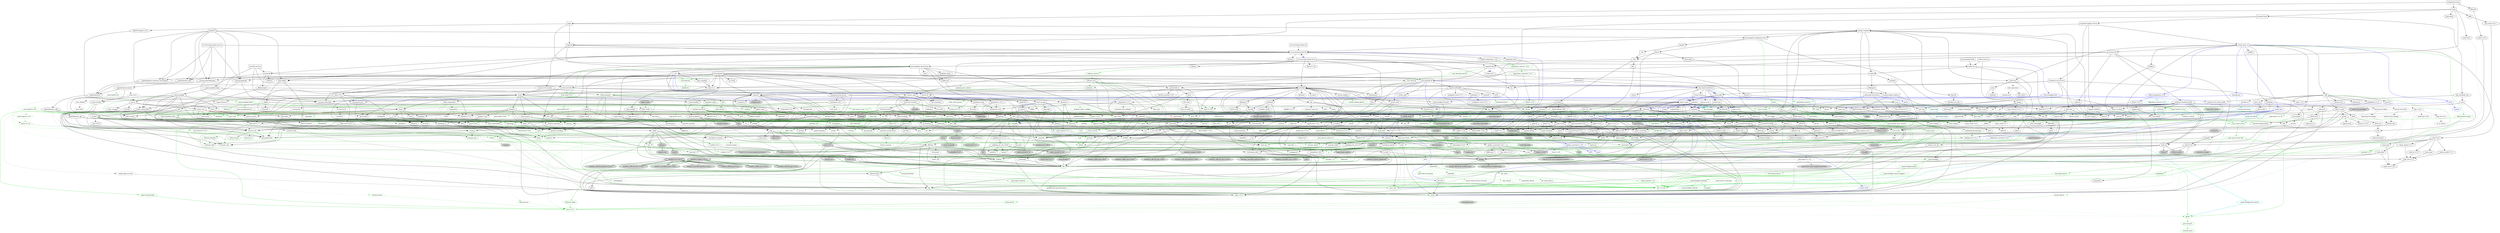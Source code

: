 digraph {
    0 [ label = "catalyst-toolbox" shape = box]
    1 [ label = "chain-addr" shape = box]
    2 [ label = "chain-core" shape = box]
    3 [ label = "chain-ser" shape = box]
    4 [ label = "chain-crypto" shape = box]
    5 [ label = "typed-bytes" shape = box]
    6 [ label = "chain-impl-mockchain" shape = box]
    7 [ label = "cardano-legacy-address" shape = box]
    8 [ label = "chain-time" shape = box]
    9 [ label = "chain-vote" shape = box]
    10 [ label = "imhamt" shape = box]
    11 [ label = "sparse-array" shape = box]
    12 [ label = "chain-storage" shape = box]
    13 [ label = "jcli" shape = box]
    14 [ label = "jormungandr-lib" shape = box]
    15 [ label = "jormungandr-automation" shape = box]
    16 [ label = "jortestkit" shape = box]
    17 [ label = "jormungandr-integration-tests" shape = box]
    18 [ label = "hersir" shape = box]
    19 [ label = "thor" shape = box]
    20 [ label = "loki" shape = box]
    21 [ label = "mjolnir" shape = box]
    22 [ label = "snapshot-lib" shape = box]
    23 [ label = "symmetric-cipher" shape = box]
    24 [ label = "vit-servicing-station-lib" shape = box]
    25 [ label = "event-db" shape = box]
    26 [ label = "vit-servicing-station-tests" shape = box]
    27 [ label = "wallet" shape = box]
    28 [ label = "chain-path-derivation" shape = box]
    29 [ label = "hdkeygen" shape = box]
    30 [ label = "chain-network" shape = box]
    31 [ label = "jormungandrwallet" shape = box]
    32 [ label = "wallet-core" shape = box]
    33 [ label = "wallet-wasm-js" shape = box]
    34 [ label = "jormungandr" shape = box]
    35 [ label = "explorer" shape = box]
    36 [ label = "settings" shape = box]
    37 [ label = "blockchain" shape = box]
    38 [ label = "vit-servicing-station-cli" shape = box]
    39 [ label = "vit-servicing-station-server" shape = box]
    40 [ label = "iapyx" shape = box]
    41 [ label = "valgrind" shape = box]
    42 [ label = "vitup" shape = box]
    43 [ label = "mainnet-lib" shape = box]
    44 [ label = "mainnet-tools" shape = box]
    45 [ label = "scheduler-service-lib" shape = box]
    46 [ label = "signals-handler" shape = box]
    47 [ label = "snapshot-trigger-service" shape = box]
    48 [ label = "voting_tools_rs" shape = box]
    49 [ label = "integration-tests" shape = box]
    50 [ label = "cat-data-service" shape = box]
    51 [ label = "assert_cmd" ]
    52 [ label = "assert_fs" ]
    53 [ label = "bech32 0.8.1" ]
    54 [ label = "clap 4.2.1" ]
    55 [ label = "color-eyre" ]
    56 [ label = "csv" ]
    57 [ label = "fraction" ]
    58 [ label = "futures" ]
    59 [ label = "gag" ]
    60 [ label = "governor" ]
    61 [ label = "graphql_client" ]
    62 [ label = "hex" ]
    63 [ label = "image" ]
    64 [ label = "itertools" color = darkgreen]
    65 [ label = "once_cell" color = darkgreen]
    66 [ label = "predicates 2.1.5" ]
    67 [ label = "proptest" ]
    68 [ label = "qrcode" ]
    69 [ label = "quircs" ]
    70 [ label = "rand 0.8.5" color = darkgreen]
    71 [ label = "rand_chacha 0.3.1" color = darkgreen]
    72 [ label = "rayon" ]
    73 [ label = "regex" color = darkgreen]
    74 [ label = "reqwest" ]
    75 [ label = "rust_decimal" color = darkgreen]
    76 [ label = "rust_decimal_macros" color = green3]
    77 [ label = "serde" color = darkgreen]
    78 [ label = "serde_json" color = darkgreen]
    79 [ label = "serde_test" ]
    80 [ label = "serde_yaml" ]
    81 [ label = "sscanf" ]
    82 [ label = "test-strategy" color = green3]
    83 [ label = "thiserror" color = darkgreen]
    84 [ label = "time 0.3.20" color = darkgreen]
    85 [ label = "tokio" color = darkgreen]
    86 [ label = "tracing" color = darkgreen]
    87 [ label = "tracing-subscriber" ]
    88 [ label = "url" color = darkgreen]
    89 [ label = "versionisator" color = green3]
    90 [ label = "cryptoxide 0.4.4" ]
    91 [ label = "quickcheck" ]
    92 [ label = "curve25519-dalek-ng" ]
    93 [ label = "ed25519-bip32 0.4.1" ]
    94 [ label = "ed25519-dalek" ]
    95 [ label = "generic-array" color = darkgreen]
    96 [ label = "rand_core 0.6.4" color = darkgreen]
    97 [ label = "sha2 0.10.6" color = darkgreen]
    98 [ label = "smoke" color = blue]
    99 [ label = "lazy_static" color = darkgreen]
    100 [ label = "quickcheck_macros" color = green3]
    101 [ label = "strum" ]
    102 [ label = "strum_macros" color = green3]
    103 [ label = "tempfile" color = darkgreen]
    104 [ label = "cbor_event" ]
    105 [ label = "cfg-if 1.0.0" color = darkgreen]
    106 [ label = "const_format" ]
    107 [ label = "criterion" ]
    108 [ label = "rustc_version" color = green3]
    109 [ label = "trybuild" color = blue]
    110 [ label = "data-pile" ]
    111 [ label = "sled" ]
    112 [ label = "base64 0.13.1" ]
    113 [ label = "bincode" ]
    114 [ label = "bytes" color = darkgreen]
    115 [ label = "clap_complete" ]
    116 [ label = "gtmpl" ]
    117 [ label = "rand 0.7.3" ]
    118 [ label = "rpassword" ]
    119 [ label = "serde_derive" color = green3]
    120 [ label = "http" ]
    121 [ label = "humantime" ]
    122 [ label = "parity-multiaddr" ]
    123 [ label = "serde_with" ]
    124 [ label = "bytesize" ]
    125 [ label = "custom_debug" ]
    126 [ label = "flate2" ]
    127 [ label = "fs_extra" ]
    128 [ label = "json" ]
    129 [ label = "keynesis" ]
    130 [ label = "log" color = darkgreen]
    131 [ label = "netstat2" ]
    132 [ label = "os_info" ]
    133 [ label = "poldercast" ]
    134 [ label = "prost 0.9.0" color = darkgreen]
    135 [ label = "semver" color = darkgreen]
    136 [ label = "sysinfo" ]
    137 [ label = "tar" ]
    138 [ label = "tokio-stream" ]
    139 [ label = "tonic 0.6.2" ]
    140 [ label = "tonic-build 0.6.2" color = green3]
    141 [ label = "warp" ]
    142 [ label = "zip" ]
    143 [ label = "console" ]
    144 [ label = "dialoguer" ]
    145 [ label = "indicatif" ]
    146 [ label = "sha-1" ]
    147 [ label = "sha2 0.9.9" ]
    148 [ label = "bech32 0.7.3" ]
    149 [ label = "rstest" color = green3]
    150 [ label = "yaml-rust" ]
    151 [ label = "ctrlc" ]
    152 [ label = "slave-pool" ]
    153 [ label = "cocoon" ]
    154 [ label = "dirs" ]
    155 [ label = "zeroize" ]
    156 [ label = "async-trait" color = green3]
    157 [ label = "diesel 1.4.8" color = darkgreen]
    158 [ label = "diesel_migrations 1.4.0" ]
    159 [ label = "dotenv" ]
    160 [ label = "http-zipkin" ]
    161 [ label = "notify" ]
    162 [ label = "pretty_assertions 1.3.0" color = blue]
    163 [ label = "r2d2" color = darkgreen]
    164 [ label = "simplelog 0.8.0" ]
    165 [ label = "tracing-futures" ]
    166 [ label = "bb8" ]
    167 [ label = "bb8-postgres" ]
    168 [ label = "chrono" color = darkgreen]
    169 [ label = "dotenvy" ]
    170 [ label = "tokio-postgres" color = darkgreen]
    171 [ label = "cfg-if 0.1.10" ]
    172 [ label = "dyn-clone" color = darkgreen]
    173 [ label = "fake" ]
    174 [ label = "hyper" ]
    175 [ label = "postgres" color = darkgreen]
    176 [ label = "pretty_assertions 0.6.1" ]
    177 [ label = "rand_core 0.5.1" ]
    178 [ label = "refinery" ]
    179 [ label = "hashlink" ]
    180 [ label = "paste" color = blue]
    181 [ label = "http-body" ]
    182 [ label = "pin-project" ]
    183 [ label = "clear_on_drop" ]
    184 [ label = "console_error_panic_hook" ]
    185 [ label = "getrandom 0.2.8" color = darkgreen]
    186 [ label = "js-sys" color = darkgreen]
    187 [ label = "wasm-bindgen" color = darkgreen]
    188 [ label = "wasm-bindgen-test" color = blue]
    189 [ label = "web-sys" ]
    190 [ label = "arc-swap" ]
    191 [ label = "jsonrpsee-core" ]
    192 [ label = "jsonrpsee-http-server" ]
    193 [ label = "libc" color = darkgreen]
    194 [ label = "linked-hash-map" ]
    195 [ label = "local-ip-address" ]
    196 [ label = "lru" ]
    197 [ label = "nix 0.25.1" style = filled, fillcolor = lightgrey]
    198 [ label = "opentelemetry" ]
    199 [ label = "opentelemetry-otlp" ]
    200 [ label = "opentelemetry-semantic-conventions" ]
    201 [ label = "tokio-util 0.6.10" ]
    202 [ label = "tracing-appender" ]
    203 [ label = "tracing-opentelemetry" ]
    204 [ label = "trust-dns-resolver" ]
    205 [ label = "anyhow" color = darkgreen]
    206 [ label = "async-graphql" ]
    207 [ label = "async-graphql-warp" ]
    208 [ label = "futures-channel" color = darkgreen]
    209 [ label = "futures-util" color = darkgreen]
    210 [ label = "ed25519-bip32 0.3.2" ]
    211 [ label = "prettytable-rs" ]
    212 [ label = "warp-reverse-proxy" ]
    213 [ label = "diffy" ]
    214 [ label = "glob" ]
    215 [ label = "path-slash" ]
    216 [ label = "rustls" ]
    217 [ label = "rustls-pemfile" ]
    218 [ label = "tempdir" ]
    219 [ label = "tokio-rustls" ]
    220 [ label = "uuid 0.8.2" ]
    221 [ label = "walkdir" color = darkgreen]
    222 [ label = "cardano-serialization-lib" ]
    223 [ label = "pharos" ]
    224 [ label = "job_scheduler_ng" ]
    225 [ label = "num-traits" color = darkgreen]
    226 [ label = "uuid 1.3.0" ]
    227 [ label = "bigdecimal" ]
    228 [ label = "blake2" ]
    229 [ label = "bytekind" ]
    230 [ label = "cddl" ]
    231 [ label = "ciborium" ]
    232 [ label = "dashmap" ]
    233 [ label = "diesel 2.0.3" ]
    234 [ label = "diesel-derive-enum" color = green3]
    235 [ label = "diesel_migrations 2.0.0" color = blue]
    236 [ label = "insta" color = blue]
    237 [ label = "microtype" ]
    238 [ label = "nonempty" ]
    239 [ label = "rand 0.6.5" ]
    240 [ label = "rand_core 0.4.2" ]
    241 [ label = "scheduled-thread-pool" color = darkgreen]
    242 [ label = "serial_test" color = blue]
    243 [ label = "tracing-test" color = blue]
    244 [ label = "validity" ]
    245 [ label = "base64 0.21.0" color = darkgreen]
    246 [ label = "libmath" ]
    247 [ label = "rand_chacha 0.2.2" ]
    248 [ label = "axum" ]
    249 [ label = "tower" ]
    250 [ label = "anstyle" ]
    251 [ label = "bstr" ]
    252 [ label = "doc-comment" ]
    253 [ label = "predicates 3.0.2" ]
    254 [ label = "predicates-core" ]
    255 [ label = "predicates-tree" ]
    256 [ label = "wait-timeout" ]
    257 [ label = "globwalk" ]
    258 [ label = "clap_builder" ]
    259 [ label = "clap_derive 4.2.0" color = green3, style = dashed]
    260 [ label = "backtrace" ]
    261 [ label = "color-spantrace" style = dashed]
    262 [ label = "eyre" ]
    263 [ label = "indenter" ]
    264 [ label = "owo-colors" ]
    265 [ label = "tracing-error" style = dashed]
    266 [ label = "csv-core" ]
    267 [ label = "itoa" color = darkgreen]
    268 [ label = "ryu" color = darkgreen]
    269 [ label = "num" ]
    270 [ label = "futures-core" color = darkgreen]
    271 [ label = "futures-executor" ]
    272 [ label = "futures-io" color = darkgreen]
    273 [ label = "futures-sink" color = darkgreen]
    274 [ label = "futures-task" color = darkgreen]
    275 [ label = "filedescriptor" ]
    276 [ label = "futures-timer" style = dashed]
    277 [ label = "no-std-compat" ]
    278 [ label = "nonzero_ext" ]
    279 [ label = "parking_lot 0.12.1" color = darkgreen]
    280 [ label = "smallvec" color = darkgreen]
    281 [ label = "graphql_query_derive" color = green3, style = dashed]
    282 [ label = "bytemuck" ]
    283 [ label = "byteorder" color = darkgreen]
    284 [ label = "color_quant" ]
    285 [ label = "gif" style = dashed]
    286 [ label = "jpeg-decoder" style = dashed]
    287 [ label = "num-iter" ]
    288 [ label = "num-rational 0.3.2" ]
    289 [ label = "png" style = dashed]
    290 [ label = "scoped_threadpool" style = dashed]
    291 [ label = "tiff" style = dashed]
    292 [ label = "either" color = darkgreen]
    293 [ label = "difflib" style = dashed]
    294 [ label = "float-cmp" style = dashed]
    295 [ label = "normalize-line-endings" style = dashed]
    296 [ label = "bit-set" style = dashed]
    297 [ label = "bitflags" color = darkgreen]
    298 [ label = "quick-error 2.0.1" style = dashed]
    299 [ label = "rand_xorshift 0.3.0" ]
    300 [ label = "regex-syntax" color = darkgreen]
    301 [ label = "rusty-fork" style = dashed]
    302 [ label = "unarray" ]
    303 [ label = "checked_int_cast" ]
    304 [ label = "num-derive" color = green3]
    305 [ label = "ppv-lite86" color = darkgreen]
    306 [ label = "rayon-core" ]
    307 [ label = "aho-corasick" color = darkgreen]
    308 [ label = "memchr" color = darkgreen]
    309 [ label = "encoding_rs" ]
    310 [ label = "h2" ]
    311 [ label = "hyper-rustls" style = "dashed,filled", fillcolor = lightgrey]
    312 [ label = "ipnet" ]
    313 [ label = "mime" ]
    314 [ label = "percent-encoding" color = darkgreen]
    315 [ label = "pin-project-lite" color = darkgreen]
    316 [ label = "serde_urlencoded" ]
    317 [ label = "tower-service" ]
    318 [ label = "wasm-bindgen-futures" ]
    319 [ label = "webpki-roots" style = "dashed,filled", fillcolor = lightgrey]
    320 [ label = "winreg" style = filled, fillcolor = lightgrey]
    321 [ label = "arrayvec 0.7.2" color = darkgreen]
    322 [ label = "borsh" color = darkgreen, style = dashed]
    323 [ label = "bytecheck" color = darkgreen, style = dashed]
    324 [ label = "rkyv" color = darkgreen, style = dashed]
    325 [ label = "quote" color = green3]
    326 [ label = "indexmap" color = darkgreen]
    327 [ label = "sscanf_macro" color = green3]
    328 [ label = "proc-macro2" color = green3]
    329 [ label = "structmeta" color = green3]
    330 [ label = "syn 1.0.109" color = green3]
    331 [ label = "thiserror-impl" color = green3]
    332 [ label = "num_threads" color = darkgreen, style = "dashed,filled", fillcolor = lightgrey]
    333 [ label = "time-core" color = darkgreen]
    334 [ label = "time-macros" color = green3, style = dashed]
    335 [ label = "autocfg 1.1.0" color = green3]
    336 [ label = "mio" color = darkgreen]
    337 [ label = "num_cpus" color = darkgreen]
    338 [ label = "signal-hook-registry" color = darkgreen, style = "dashed,filled", fillcolor = lightgrey]
    339 [ label = "socket2 0.4.9" color = darkgreen, style = dashed]
    340 [ label = "tokio-macros" color = green3, style = dashed]
    341 [ label = "windows-sys 0.45.0" color = darkgreen, style = filled, fillcolor = lightgrey]
    342 [ label = "tracing-attributes" color = green3, style = dashed]
    343 [ label = "tracing-core" color = darkgreen]
    344 [ label = "matchers" style = dashed]
    345 [ label = "nu-ansi-term" style = dashed]
    346 [ label = "sharded-slab" style = dashed]
    347 [ label = "thread_local" ]
    348 [ label = "tracing-log" style = dashed]
    349 [ label = "tracing-serde" style = dashed]
    350 [ label = "form_urlencoded" color = darkgreen]
    351 [ label = "idna 0.3.0" color = darkgreen]
    352 [ label = "platforms" color = green3]
    353 [ label = "env_logger" style = dashed]
    354 [ label = "digest 0.9.0" ]
    355 [ label = "subtle-ng" ]
    356 [ label = "curve25519-dalek" ]
    357 [ label = "ed25519" ]
    358 [ label = "typenum" color = darkgreen]
    359 [ label = "version_check" color = green3]
    360 [ label = "cpufeatures" color = darkgreen, style = filled, fillcolor = lightgrey]
    361 [ label = "digest 0.10.6" color = darkgreen]
    362 [ label = "heck 0.4.1" color = green3]
    363 [ label = "rustversion" color = red]
    364 [ label = "fastrand" color = darkgreen]
    365 [ label = "redox_syscall 0.3.5" color = darkgreen, style = filled, fillcolor = lightgrey]
    366 [ label = "rustix" color = darkgreen, style = filled, fillcolor = lightgrey]
    367 [ label = "const_format_proc_macros" color = green3]
    368 [ label = "atty" ]
    369 [ label = "cast" ]
    370 [ label = "clap 2.34.0" ]
    371 [ label = "criterion-plot" ]
    372 [ label = "oorandom" ]
    373 [ label = "plotters" ]
    374 [ label = "serde_cbor" ]
    375 [ label = "tinytemplate" ]
    376 [ label = "basic-toml" color = blue]
    377 [ label = "termcolor" color = darkgreen]
    378 [ label = "memmap2" ]
    379 [ label = "crc32fast" ]
    380 [ label = "crossbeam-epoch" ]
    381 [ label = "crossbeam-utils" ]
    382 [ label = "fs2" style = filled, fillcolor = lightgrey]
    383 [ label = "fxhash" ]
    384 [ label = "parking_lot 0.11.2" ]
    385 [ label = "gtmpl_value" ]
    386 [ label = "getrandom 0.1.16" style = dashed]
    387 [ label = "rand_hc 0.2.0" style = filled, fillcolor = lightgrey]
    388 [ label = "winapi" color = darkgreen, style = filled, fillcolor = lightgrey]
    389 [ label = "syn 2.0.13" color = green3]
    390 [ label = "fnv" color = darkgreen]
    391 [ label = "arrayref" ]
    392 [ label = "bs58" ]
    393 [ label = "data-encoding" ]
    394 [ label = "multihash" ]
    395 [ label = "static_assertions" ]
    396 [ label = "unsigned-varint 0.7.1" ]
    397 [ label = "serde_with_macros" color = green3, style = dashed]
    398 [ label = "custom_debug_derive" color = green3]
    399 [ label = "miniz_oxide 0.6.2" ]
    400 [ label = "cryptoxide 0.3.6" ]
    401 [ label = "prost-derive 0.9.0" color = green3, style = dashed]
    402 [ label = "core-foundation-sys" color = darkgreen, style = filled, fillcolor = lightgrey]
    403 [ label = "ntapi" style = filled, fillcolor = lightgrey]
    404 [ label = "filetime" ]
    405 [ label = "xattr" style = "dashed,filled", fillcolor = lightgrey]
    406 [ label = "tokio-util 0.7.7" color = darkgreen]
    407 [ label = "async-stream" ]
    408 [ label = "hyper-timeout" style = dashed]
    409 [ label = "tower-layer" ]
    410 [ label = "prost-build 0.9.0" color = green3, style = dashed]
    411 [ label = "headers" ]
    412 [ label = "mime_guess" ]
    413 [ label = "multiparty" style = dashed]
    414 [ label = "scoped-tls" ]
    415 [ label = "tokio-tungstenite" style = dashed]
    416 [ label = "aes" style = dashed]
    417 [ label = "bzip2" style = dashed]
    418 [ label = "constant_time_eq" style = dashed]
    419 [ label = "hmac 0.12.1" color = darkgreen]
    420 [ label = "pbkdf2 0.11.0" style = dashed]
    421 [ label = "sha1" ]
    422 [ label = "zstd" style = dashed]
    423 [ label = "encode_unicode 0.3.6" style = filled, fillcolor = lightgrey]
    424 [ label = "unicode-width" color = darkgreen]
    425 [ label = "windows-sys 0.42.0" style = filled, fillcolor = lightgrey]
    426 [ label = "shell-words" ]
    427 [ label = "number_prefix" ]
    428 [ label = "block-buffer 0.9.0" ]
    429 [ label = "opaque-debug" ]
    430 [ label = "nix 0.26.2" style = filled, fillcolor = lightgrey]
    431 [ label = "crossbeam-channel" ]
    432 [ label = "aes-gcm" ]
    433 [ label = "chacha20poly1305" ]
    434 [ label = "hmac 0.11.0" ]
    435 [ label = "pbkdf2 0.9.0" ]
    436 [ label = "dirs-sys" ]
    437 [ label = "zeroize_derive" color = green3, style = dashed]
    438 [ label = "diesel_derives 1.4.1" color = green3]
    439 [ label = "pq-sys" color = darkgreen, style = dashed]
    440 [ label = "migrations_internals 1.4.1" color = darkgreen]
    441 [ label = "migrations_macros 1.4.2" color = green3]
    442 [ label = "zipkin" ]
    443 [ label = "fsevent-sys" style = "dashed,filled", fillcolor = lightgrey]
    444 [ label = "inotify" style = filled, fillcolor = lightgrey]
    445 [ label = "kqueue" style = filled, fillcolor = lightgrey]
    446 [ label = "ctor" color = green3, style = filled, fillcolor = lightgrey]
    447 [ label = "diff" color = blue]
    448 [ label = "output_vt100" style = filled, fillcolor = lightgrey]
    449 [ label = "yansi" color = blue]
    450 [ label = "iana-time-zone" color = darkgreen, style = "dashed,filled", fillcolor = lightgrey]
    451 [ label = "num-integer" color = darkgreen]
    452 [ label = "time 0.1.45" color = darkgreen, style = dashed]
    453 [ label = "fallible-iterator" color = darkgreen]
    454 [ label = "phf" color = darkgreen]
    455 [ label = "postgres-protocol" color = darkgreen]
    456 [ label = "postgres-types" color = darkgreen]
    457 [ label = "socket2 0.5.1" color = darkgreen]
    458 [ label = "httparse" ]
    459 [ label = "httpdate" ]
    460 [ label = "want" ]
    461 [ label = "ansi_term 0.11.0" ]
    462 [ label = "difference" ]
    463 [ label = "refinery-core" color = darkgreen]
    464 [ label = "refinery-macros" color = green3]
    465 [ label = "hashbrown 0.12.3" color = darkgreen]
    466 [ label = "paste-impl" color = turquoise3]
    467 [ label = "proc-macro-hack" color = turquoise3]
    468 [ label = "pin-project-internal" color = green3]
    469 [ label = "cc" color = green3]
    470 [ label = "wasi 0.11.0+wasi-snapshot-preview1" color = darkgreen, style = filled, fillcolor = lightgrey]
    471 [ label = "wasm-bindgen-macro" color = green3]
    472 [ label = "wasm-bindgen-test-macro" color = turquoise3]
    473 [ label = "beef" ]
    474 [ label = "jsonrpsee-types" ]
    475 [ label = "rustc-hash" style = dashed]
    476 [ label = "globset" ]
    477 [ label = "unicase" color = darkgreen]
    478 [ label = "neli" style = filled, fillcolor = lightgrey]
    479 [ label = "memoffset 0.6.5" style = "dashed,filled", fillcolor = lightgrey]
    480 [ label = "pin-utils" color = darkgreen]
    481 [ label = "opentelemetry_api" ]
    482 [ label = "opentelemetry_sdk" ]
    483 [ label = "opentelemetry-proto" ]
    484 [ label = "prost 0.11.8" color = darkgreen, style = dashed]
    485 [ label = "tonic 0.8.3" style = dashed]
    486 [ label = "slab" color = darkgreen]
    487 [ label = "ipconfig" style = "dashed,filled", fillcolor = lightgrey]
    488 [ label = "lru-cache" ]
    489 [ label = "resolv-conf" style = dashed]
    490 [ label = "trust-dns-proto" ]
    491 [ label = "async-graphql-derive" color = green3]
    492 [ label = "async-graphql-parser" color = darkgreen]
    493 [ label = "async-graphql-value" color = darkgreen]
    494 [ label = "fast_chemail" style = dashed]
    495 [ label = "multer" ]
    496 [ label = "futures-macro" color = green3, style = dashed]
    497 [ label = "encode_unicode 1.0.0" ]
    498 [ label = "is-terminal" ]
    499 [ label = "term" ]
    500 [ label = "ansi_term 0.12.1" ]
    501 [ label = "ring" ]
    502 [ label = "sct" ]
    503 [ label = "webpki" ]
    504 [ label = "rand 0.4.6" ]
    505 [ label = "remove_dir_all" ]
    506 [ label = "same-file" color = darkgreen]
    507 [ label = "winapi-util" color = darkgreen, style = filled, fillcolor = lightgrey]
    508 [ label = "noop_proc_macro" color = green3, style = filled, fillcolor = lightgrey]
    509 [ label = "num-bigint" ]
    510 [ label = "rand_os" ]
    511 [ label = "schemars" color = darkgreen]
    512 [ label = "serde-wasm-bindgen" style = filled, fillcolor = lightgrey]
    513 [ label = "cron" ]
    514 [ label = "libm" color = darkgreen, style = dashed]
    515 [ label = "abnf_to_pest" ]
    516 [ label = "base16" ]
    517 [ label = "base64-url" style = dashed]
    518 [ label = "clap 3.2.23" style = dashed]
    519 [ label = "codespan-reporting" color = darkgreen]
    520 [ label = "crossterm" style = "dashed,filled", fillcolor = lightgrey]
    521 [ label = "displaydoc" color = green3]
    522 [ label = "hexf-parse" ]
    523 [ label = "lexical-core" ]
    524 [ label = "pest_meta" ]
    525 [ label = "pest_vm" ]
    526 [ label = "simplelog 0.11.2" ]
    527 [ label = "uriparse" style = dashed]
    528 [ label = "ciborium-io" ]
    529 [ label = "ciborium-ll" ]
    530 [ label = "lock_api" color = darkgreen]
    531 [ label = "parking_lot_core 0.9.7" color = darkgreen]
    532 [ label = "diesel_derives 2.0.2" color = green3]
    533 [ label = "migrations_internals 2.0.0" color = steelblue]
    534 [ label = "migrations_macros 2.0.0" color = turquoise3]
    535 [ label = "similar" color = blue]
    536 [ label = "microtype-macro" color = green3]
    537 [ label = "secrecy" style = dashed]
    538 [ label = "autocfg 0.1.8" color = green3]
    539 [ label = "rand_chacha 0.1.1" ]
    540 [ label = "rand_hc 0.1.0" ]
    541 [ label = "rand_isaac" ]
    542 [ label = "rand_jitter" ]
    543 [ label = "rand_pcg" ]
    544 [ label = "rand_xorshift 0.1.1" ]
    545 [ label = "serial_test_derive" color = turquoise3]
    546 [ label = "tracing-test-macro" color = turquoise3]
    547 [ label = "rand 0.3.23" ]
    548 [ label = "axum-core" ]
    549 [ label = "matchit" ]
    550 [ label = "serde_path_to_error" style = dashed]
    551 [ label = "sync_wrapper" ]
    552 [ label = "regex-automata" style = dashed]
    553 [ label = "termtree" ]
    554 [ label = "ignore" ]
    555 [ label = "anstream" style = dashed]
    556 [ label = "clap_lex 0.4.1" ]
    557 [ label = "strsim" color = darkgreen, style = dashed]
    558 [ label = "addr2line" ]
    559 [ label = "object" ]
    560 [ label = "rustc-demangle" ]
    561 [ label = "num-complex" ]
    562 [ label = "num-rational 0.4.1" ]
    563 [ label = "graphql_client_codegen" color = green3, style = dashed]
    564 [ label = "weezl" style = dashed]
    565 [ label = "deflate" style = dashed]
    566 [ label = "miniz_oxide 0.3.7" style = dashed]
    567 [ label = "miniz_oxide 0.4.4" style = dashed]
    568 [ label = "bit-vec" style = dashed]
    569 [ label = "quick-error 1.2.3" style = dashed]
    570 [ label = "crossbeam-deque" ]
    571 [ label = "borsh-derive" color = green3, style = dashed]
    572 [ label = "hashbrown 0.13.2" color = darkgreen, style = dashed]
    573 [ label = "bytecheck_derive" color = green3, style = dashed]
    574 [ label = "ptr_meta" color = darkgreen, style = dashed]
    575 [ label = "simdutf8" color = darkgreen, style = dashed]
    576 [ label = "rend" color = darkgreen, style = dashed]
    577 [ label = "rkyv_derive" color = green3, style = dashed]
    578 [ label = "seahash" color = darkgreen, style = dashed]
    579 [ label = "unicode-ident" color = green3]
    580 [ label = "structmeta-derive" color = green3]
    581 [ label = "hermit-abi 0.2.6" color = darkgreen, style = filled, fillcolor = lightgrey]
    582 [ label = "windows-targets 0.42.2" color = darkgreen, style = filled, fillcolor = lightgrey]
    583 [ label = "valuable" color = darkgreen, style = "dashed,filled", fillcolor = lightgrey]
    584 [ label = "overload" style = dashed]
    585 [ label = "unicode-bidi" color = darkgreen]
    586 [ label = "unicode-normalization" color = darkgreen]
    587 [ label = "subtle" color = darkgreen]
    588 [ label = "signature" ]
    589 [ label = "block-buffer 0.10.4" color = darkgreen, style = dashed]
    590 [ label = "crypto-common" color = darkgreen]
    591 [ label = "instant" color = darkgreen]
    592 [ label = "errno" color = darkgreen, style = filled, fillcolor = lightgrey]
    593 [ label = "io-lifetimes" color = darkgreen]
    594 [ label = "linux-raw-sys" color = darkgreen, style = filled, fillcolor = lightgrey]
    595 [ label = "unicode-xid" color = green3]
    596 [ label = "hermit-abi 0.1.19" style = filled, fillcolor = lightgrey]
    597 [ label = "textwrap 0.11.0" ]
    598 [ label = "plotters-backend" ]
    599 [ label = "plotters-svg" style = dashed]
    600 [ label = "half" ]
    601 [ label = "memoffset 0.8.0" ]
    602 [ label = "scopeguard" color = darkgreen]
    603 [ label = "parking_lot_core 0.8.6" ]
    604 [ label = "wasi 0.9.0+wasi-snapshot-preview1" style = "dashed,filled", fillcolor = lightgrey]
    605 [ label = "winapi-i686-pc-windows-gnu" color = darkgreen, style = filled, fillcolor = lightgrey]
    606 [ label = "winapi-x86_64-pc-windows-gnu" color = darkgreen, style = filled, fillcolor = lightgrey]
    607 [ label = "multihash-derive" color = green3, style = dashed]
    608 [ label = "unsigned-varint 0.5.1" ]
    609 [ label = "darling" color = green3]
    610 [ label = "synstructure" color = green3]
    611 [ label = "adler" ]
    612 [ label = "redox_syscall 0.2.16" color = darkgreen, style = filled, fillcolor = lightgrey]
    613 [ label = "async-stream-impl" color = green3]
    614 [ label = "tokio-io-timeout" style = dashed]
    615 [ label = "heck 0.3.3" color = green3, style = dashed]
    616 [ label = "multimap" color = green3, style = dashed]
    617 [ label = "petgraph" color = green3, style = dashed]
    618 [ label = "prost-types 0.9.0" color = green3, style = dashed]
    619 [ label = "which" color = green3, style = dashed]
    620 [ label = "headers-core" ]
    621 [ label = "try-lock" ]
    622 [ label = "tungstenite" style = dashed]
    623 [ label = "cipher 0.3.0" ]
    624 [ label = "bzip2-sys" style = dashed]
    625 [ label = "password-hash" style = dashed]
    626 [ label = "zstd-safe" style = dashed]
    627 [ label = "windows_aarch64_gnullvm 0.42.2" color = darkgreen, style = filled, fillcolor = lightgrey]
    628 [ label = "windows_aarch64_msvc 0.42.2" color = darkgreen, style = filled, fillcolor = lightgrey]
    629 [ label = "windows_i686_gnu 0.42.2" color = darkgreen, style = filled, fillcolor = lightgrey]
    630 [ label = "windows_i686_msvc 0.42.2" color = darkgreen, style = filled, fillcolor = lightgrey]
    631 [ label = "windows_x86_64_gnu 0.42.2" color = darkgreen, style = filled, fillcolor = lightgrey]
    632 [ label = "windows_x86_64_gnullvm 0.42.2" color = darkgreen, style = filled, fillcolor = lightgrey]
    633 [ label = "windows_x86_64_msvc 0.42.2" color = darkgreen, style = filled, fillcolor = lightgrey]
    634 [ label = "aead 0.4.3" ]
    635 [ label = "ctr" ]
    636 [ label = "ghash" ]
    637 [ label = "aead 0.5.2" ]
    638 [ label = "chacha20" ]
    639 [ label = "cipher 0.4.4" ]
    640 [ label = "poly1305" ]
    641 [ label = "crypto-mac" ]
    642 [ label = "redox_users" style = filled, fillcolor = lightgrey]
    643 [ label = "vcpkg" color = green3, style = "dashed,filled", fillcolor = lightgrey]
    644 [ label = "lazycell" ]
    645 [ label = "zipkin-types" ]
    646 [ label = "inotify-sys" style = filled, fillcolor = lightgrey]
    647 [ label = "kqueue-sys" style = filled, fillcolor = lightgrey]
    648 [ label = "android_system_properties" color = darkgreen, style = "dashed,filled", fillcolor = lightgrey]
    649 [ label = "iana-time-zone-haiku" color = darkgreen, style = "dashed,filled", fillcolor = lightgrey]
    650 [ label = "windows" color = darkgreen, style = "dashed,filled", fillcolor = lightgrey]
    651 [ label = "wasi 0.10.0+wasi-snapshot-preview1" color = darkgreen, style = "dashed,filled", fillcolor = lightgrey]
    652 [ label = "phf_shared" color = darkgreen]
    653 [ label = "md-5" color = darkgreen]
    654 [ label = "stringprep" color = darkgreen]
    655 [ label = "siphasher" color = darkgreen]
    656 [ label = "toml" color = darkgreen]
    657 [ label = "ahash 0.7.6" color = darkgreen, style = dashed]
    658 [ label = "jobserver" color = green3, style = dashed]
    659 [ label = "wasm-bindgen-macro-support" color = green3]
    660 [ label = "tonic-build 0.8.4" color = green3, style = dashed]
    661 [ label = "prost-derive 0.11.8" color = green3, style = dashed]
    662 [ label = "widestring" style = "dashed,filled", fillcolor = lightgrey]
    663 [ label = "hostname" style = dashed]
    664 [ label = "enum-as-inner" color = green3]
    665 [ label = "idna 0.2.3" ]
    666 [ label = "tinyvec" color = darkgreen]
    667 [ label = "Inflector" color = green3]
    668 [ label = "proc-macro-crate 1.3.1" color = green3]
    669 [ label = "pest" color = darkgreen]
    670 [ label = "ascii_utils" style = dashed]
    671 [ label = "spin 0.9.8" ]
    672 [ label = "hermit-abi 0.3.1" color = darkgreen, style = filled, fillcolor = lightgrey]
    673 [ label = "dirs-next" ]
    674 [ label = "spin 0.5.2" style = filled, fillcolor = lightgrey]
    675 [ label = "untrusted" ]
    676 [ label = "fuchsia-cprng" style = filled, fillcolor = lightgrey]
    677 [ label = "rand_core 0.3.1" ]
    678 [ label = "rdrand" style = filled, fillcolor = lightgrey]
    679 [ label = "cloudabi" style = filled, fillcolor = lightgrey]
    680 [ label = "schemars_derive" color = green3, style = dashed]
    681 [ label = "nom" ]
    682 [ label = "abnf" ]
    683 [ label = "pretty" ]
    684 [ label = "clap_derive 3.2.18" color = green3, style = dashed]
    685 [ label = "clap_lex 0.2.4" style = dashed]
    686 [ label = "textwrap 0.16.0" style = dashed]
    687 [ label = "crossterm_winapi" style = "dashed,filled", fillcolor = lightgrey]
    688 [ label = "signal-hook" style = "dashed,filled", fillcolor = lightgrey]
    689 [ label = "signal-hook-mio" style = "dashed,filled", fillcolor = lightgrey]
    690 [ label = "lexical-parse-float" style = dashed]
    691 [ label = "lexical-parse-integer" style = dashed]
    692 [ label = "lexical-util" ]
    693 [ label = "lexical-write-float" style = dashed]
    694 [ label = "lexical-write-integer" style = dashed]
    695 [ label = "proc-macro-error" color = green3]
    696 [ label = "anstyle-parse" style = dashed]
    697 [ label = "anstyle-wincon" style = "dashed,filled", fillcolor = lightgrey]
    698 [ label = "concolor-override" style = dashed]
    699 [ label = "concolor-query" style = dashed]
    700 [ label = "utf8parse" style = dashed]
    701 [ label = "gimli" ]
    702 [ label = "graphql-introspection-query" color = green3, style = dashed]
    703 [ label = "graphql-parser" color = green3, style = dashed]
    704 [ label = "adler32" style = dashed]
    705 [ label = "borsh-derive-internal" color = green3, style = dashed]
    706 [ label = "borsh-schema-derive-internal" color = green3, style = dashed]
    707 [ label = "proc-macro-crate 0.1.5" color = green3, style = dashed]
    708 [ label = "ahash 0.8.3" color = darkgreen, style = dashed]
    709 [ label = "ptr_meta_derive" color = green3, style = dashed]
    710 [ label = "errno-dragonfly" color = darkgreen, style = filled, fillcolor = lightgrey]
    711 [ label = "windows-sys 0.48.0" color = darkgreen, style = "dashed,filled", fillcolor = lightgrey]
    712 [ label = "darling_core" color = green3]
    713 [ label = "darling_macro" color = green3]
    714 [ label = "unicode-segmentation" color = darkgreen]
    715 [ label = "fixedbitset" color = green3, style = dashed]
    716 [ label = "utf-8" style = dashed]
    717 [ label = "pkg-config" color = green3, style = dashed]
    718 [ label = "base64ct" style = dashed]
    719 [ label = "zstd-sys" style = dashed]
    720 [ label = "polyval" ]
    721 [ label = "inout" ]
    722 [ label = "universal-hash 0.5.0" ]
    723 [ label = "cxx" color = darkgreen, style = "dashed,filled", fillcolor = lightgrey]
    724 [ label = "cxx-build" color = green3, style = "dashed,filled", fillcolor = lightgrey]
    725 [ label = "windows-targets 0.48.0" color = darkgreen, style = "dashed,filled", fillcolor = lightgrey]
    726 [ label = "wasm-bindgen-backend" color = green3]
    727 [ label = "wasm-bindgen-shared" color = green3]
    728 [ label = "prettyplease" color = green3, style = dashed]
    729 [ label = "prost-build 0.11.8" color = green3, style = dashed]
    730 [ label = "match_cfg" style = dashed]
    731 [ label = "matches" ]
    732 [ label = "tinyvec_macros" color = darkgreen, style = dashed]
    733 [ label = "toml_edit" color = green3]
    734 [ label = "ucd-trie" color = darkgreen]
    735 [ label = "dirs-sys-next" ]
    736 [ label = "serde_derive_internals" color = green3, style = dashed]
    737 [ label = "minimal-lexical" ]
    738 [ label = "abnf-core" ]
    739 [ label = "arrayvec 0.5.2" ]
    740 [ label = "typed-arena" ]
    741 [ label = "os_str_bytes" style = dashed]
    742 [ label = "proc-macro-error-attr" color = green3]
    743 [ label = "combine" color = green3, style = dashed]
    744 [ label = "ident_case" color = green3]
    745 [ label = "universal-hash 0.4.1" ]
    746 [ label = "cxxbridge-flags" color = green3, style = "dashed,filled", fillcolor = lightgrey]
    747 [ label = "cxxbridge-macro" color = green3, style = "dashed,filled", fillcolor = lightgrey]
    748 [ label = "link-cplusplus" color = darkgreen, style = "dashed,filled", fillcolor = lightgrey]
    749 [ label = "scratch" color = green3, style = "dashed,filled", fillcolor = lightgrey]
    750 [ label = "windows_aarch64_gnullvm 0.48.0" color = darkgreen, style = "dashed,filled", fillcolor = lightgrey]
    751 [ label = "windows_aarch64_msvc 0.48.0" color = darkgreen, style = "dashed,filled", fillcolor = lightgrey]
    752 [ label = "windows_i686_gnu 0.48.0" color = darkgreen, style = "dashed,filled", fillcolor = lightgrey]
    753 [ label = "windows_i686_msvc 0.48.0" color = darkgreen, style = "dashed,filled", fillcolor = lightgrey]
    754 [ label = "windows_x86_64_gnu 0.48.0" color = darkgreen, style = "dashed,filled", fillcolor = lightgrey]
    755 [ label = "windows_x86_64_gnullvm 0.48.0" color = darkgreen, style = "dashed,filled", fillcolor = lightgrey]
    756 [ label = "windows_x86_64_msvc 0.48.0" color = darkgreen, style = "dashed,filled", fillcolor = lightgrey]
    757 [ label = "bumpalo" color = green3]
    758 [ label = "prost-types 0.11.8" color = green3, style = dashed]
    759 [ label = "toml_datetime" color = green3]
    760 [ label = "winnow" color = green3]
    761 [ label = "ascii" color = green3, style = dashed]
    762 [ label = "unreachable" color = green3, style = dashed]
    763 [ label = "void" color = green3, style = dashed]
    0 -> 55 [ ]
    0 -> 59 [ ]
    0 -> 60 [ ]
    0 -> 17 [ ]
    0 -> 68 [ ]
    0 -> 69 [ ]
    0 -> 81 [ ]
    0 -> 23 [ ]
    0 -> 24 [ ]
    0 -> 27 [ ]
    1 -> 2 [ ]
    1 -> 4 [ ]
    1 -> 4 [ color = blue]
    2 -> 3 [ ]
    3 -> 83 [ ]
    4 -> 53 [ ]
    4 -> 92 [ ]
    4 -> 93 [ ]
    4 -> 94 [ ]
    4 -> 62 [ ]
    4 -> 67 [ style = dotted]
    4 -> 67 [ color = blue]
    4 -> 91 [ style = dotted]
    4 -> 91 [ color = blue]
    4 -> 72 [ ]
    4 -> 97 [ ]
    4 -> 98 [ color = blue]
    4 -> 82 [ color = green3, style = dotted]
    4 -> 82 [ color = turquoise3]
    4 -> 5 [ ]
    6 -> 7 [ ]
    6 -> 1 [ ]
    6 -> 1 [ color = blue]
    6 -> 8 [ ]
    6 -> 8 [ color = blue]
    6 -> 9 [ ]
    6 -> 10 [ ]
    6 -> 100 [ color = green3, style = dotted]
    6 -> 100 [ color = turquoise3]
    6 -> 11 [ ]
    6 -> 101 [ ]
    6 -> 86 [ ]
    7 -> 104 [ ]
    7 -> 93 [ ]
    8 -> 2 [ ]
    8 -> 67 [ style = dotted]
    8 -> 67 [ color = blue]
    8 -> 91 [ style = dotted]
    8 -> 91 [ color = blue]
    8 -> 82 [ color = green3, style = dotted]
    8 -> 82 [ color = turquoise3]
    9 -> 2 [ ]
    9 -> 4 [ ]
    9 -> 106 [ ]
    9 -> 107 [ color = blue]
    10 -> 107 [ color = blue]
    10 -> 67 [ style = dotted]
    10 -> 67 [ color = blue]
    10 -> 108 [ color = green3]
    10 -> 82 [ color = green3, style = dotted]
    10 -> 82 [ color = turquoise3]
    10 -> 83 [ ]
    10 -> 109 [ color = blue]
    11 -> 67 [ color = blue]
    11 -> 82 [ color = turquoise3]
    12 -> 107 [ style = dotted]
    12 -> 110 [ ]
    12 -> 96 [ style = dotted]
    12 -> 96 [ color = blue]
    12 -> 111 [ ]
    12 -> 103 [ style = dotted]
    12 -> 103 [ color = blue]
    12 -> 83 [ ]
    13 -> 52 [ color = blue]
    13 -> 115 [ ]
    13 -> 116 [ ]
    13 -> 14 [ ]
    13 -> 66 [ color = blue]
    13 -> 74 [ ]
    13 -> 118 [ ]
    13 -> 89 [ color = green3]
    14 -> 113 [ color = blue]
    14 -> 6 [ ]
    14 -> 6 [ color = blue]
    14 -> 120 [ ]
    14 -> 121 [ ]
    14 -> 122 [ ]
    14 -> 123 [ ]
    14 -> 80 [ color = blue]
    15 -> 51 [ ]
    15 -> 12 [ ]
    15 -> 61 [ ]
    15 -> 13 [ ]
    15 -> 16 [ ]
    15 -> 128 [ ]
    15 -> 131 [ ]
    15 -> 133 [ ]
    15 -> 139 [ ]
    15 -> 140 [ color = green3]
    15 -> 87 [ ]
    16 -> 52 [ ]
    16 -> 53 [ ]
    16 -> 124 [ ]
    16 -> 56 [ ]
    16 -> 125 [ ]
    16 -> 144 [ ]
    16 -> 127 [ ]
    16 -> 62 [ ]
    16 -> 121 [ ]
    16 -> 145 [ ]
    16 -> 132 [ ]
    16 -> 66 [ ]
    16 -> 74 [ ]
    16 -> 135 [ ]
    16 -> 80 [ ]
    16 -> 146 [ ]
    16 -> 147 [ ]
    16 -> 136 [ ]
    16 -> 137 [ ]
    16 -> 141 [ ]
    16 -> 142 [ ]
    17 -> 148 [ ]
    17 -> 18 [ ]
    17 -> 21 [ ]
    17 -> 149 [ color = green3]
    18 -> 151 [ ]
    18 -> 152 [ ]
    18 -> 19 [ ]
    19 -> 153 [ ]
    19 -> 154 [ ]
    19 -> 15 [ ]
    20 -> 19 [ ]
    21 -> 20 [ ]
    22 -> 57 [ ]
    22 -> 14 [ ]
    22 -> 74 [ ]
    22 -> 76 [ color = green3]
    22 -> 79 [ style = dotted]
    22 -> 79 [ color = blue]
    23 -> 90 [ ]
    23 -> 70 [ ]
    23 -> 83 [ ]
    23 -> 155 [ ]
    24 -> 158 [ ]
    24 -> 159 [ ]
    24 -> 25 [ ]
    24 -> 160 [ ]
    24 -> 161 [ ]
    24 -> 162 [ color = blue]
    24 -> 164 [ ]
    24 -> 165 [ ]
    24 -> 87 [ ]
    24 -> 26 [ color = blue]
    25 -> 167 [ ]
    25 -> 169 [ ]
    25 -> 75 [ ]
    25 -> 83 [ ]
    26 -> 51 [ ]
    26 -> 171 [ ]
    26 -> 54 [ ]
    26 -> 172 [ ]
    26 -> 173 [ ]
    26 -> 16 [ ]
    26 -> 176 [ ]
    26 -> 178 [ ]
    26 -> 22 [ ]
    26 -> 24 [ ]
    27 -> 179 [ ]
    27 -> 29 [ ]
    27 -> 14 [ ]
    28 -> 180 [ color = blue]
    28 -> 91 [ color = blue]
    28 -> 100 [ color = turquoise3]
    28 -> 83 [ ]
    29 -> 7 [ ]
    29 -> 1 [ ]
    29 -> 28 [ ]
    30 -> 4 [ ]
    30 -> 58 [ ]
    30 -> 83 [ ]
    30 -> 139 [ ]
    30 -> 140 [ color = green3]
    31 -> 32 [ ]
    32 -> 148 [ ]
    32 -> 23 [ ]
    32 -> 27 [ ]
    33 -> 183 [ ]
    33 -> 32 [ ]
    33 -> 188 [ color = blue]
    34 -> 190 [ ]
    34 -> 30 [ ]
    34 -> 12 [ ]
    34 -> 54 [ ]
    34 -> 160 [ ]
    34 -> 14 [ ]
    34 -> 192 [ ]
    34 -> 195 [ ]
    34 -> 197 [ arrowType = empty, fillcolor = lightgrey]
    34 -> 199 [ ]
    34 -> 200 [ ]
    34 -> 133 [ ]
    34 -> 74 [ ]
    34 -> 202 [ ]
    34 -> 203 [ ]
    34 -> 204 [ ]
    34 -> 89 [ color = green3]
    34 -> 141 [ ]
    35 -> 207 [ ]
    35 -> 30 [ ]
    35 -> 160 [ ]
    35 -> 17 [ ]
    35 -> 199 [ ]
    35 -> 200 [ ]
    35 -> 202 [ ]
    35 -> 203 [ ]
    36 -> 111 [ ]
    36 -> 83 [ ]
    37 -> 6 [ ]
    37 -> 196 [ ]
    38 -> 24 [ ]
    39 -> 199 [ ]
    39 -> 200 [ ]
    39 -> 202 [ ]
    39 -> 203 [ ]
    39 -> 24 [ ]
    40 -> 0 [ ]
    40 -> 210 [ ]
    40 -> 211 [ ]
    40 -> 41 [ ]
    41 -> 15 [ ]
    41 -> 24 [ ]
    41 -> 32 [ ]
    41 -> 212 [ ]
    42 -> 213 [ ]
    42 -> 44 [ ]
    42 -> 215 [ ]
    42 -> 202 [ ]
    42 -> 220 [ ]
    42 -> 41 [ ]
    43 -> 222 [ ]
    43 -> 223 [ ]
    43 -> 22 [ ]
    43 -> 218 [ ]
    43 -> 19 [ ]
    44 -> 224 [ ]
    44 -> 211 [ ]
    44 -> 47 [ ]
    45 -> 168 [ ]
    45 -> 54 [ ]
    45 -> 58 [ ]
    45 -> 16 [ ]
    45 -> 226 [ ]
    46 -> 58 [ ]
    46 -> 85 [ ]
    47 -> 0 [ ]
    47 -> 45 [ ]
    47 -> 46 [ ]
    47 -> 48 [ ]
    48 -> 228 [ ]
    48 -> 229 [ ]
    48 -> 230 [ ]
    48 -> 55 [ ]
    48 -> 234 [ color = green3]
    48 -> 235 [ color = blue]
    48 -> 236 [ color = blue]
    48 -> 43 [ ]
    48 -> 237 [ ]
    48 -> 238 [ ]
    48 -> 239 [ ]
    48 -> 242 [ color = blue]
    48 -> 243 [ color = blue]
    48 -> 244 [ ]
    49 -> 40 [ ]
    49 -> 246 [ ]
    49 -> 42 [ ]
    50 -> 248 [ ]
    50 -> 54 [ ]
    50 -> 25 [ ]
    50 -> 87 [ ]
    51 -> 251 [ ]
    51 -> 252 [ ]
    51 -> 253 [ ]
    51 -> 255 [ ]
    51 -> 256 [ ]
    52 -> 252 [ ]
    52 -> 257 [ ]
    52 -> 253 [ ]
    52 -> 255 [ ]
    52 -> 103 [ ]
    54 -> 258 [ ]
    54 -> 259 [ color = green3, style = dotted]
    54 -> 65 [ style = dotted]
    55 -> 260 [ ]
    55 -> 261 [ style = dotted]
    55 -> 262 [ ]
    56 -> 266 [ ]
    56 -> 267 [ ]
    56 -> 268 [ ]
    56 -> 77 [ ]
    57 -> 99 [ style = dotted]
    57 -> 269 [ ]
    58 -> 271 [ style = dotted]
    59 -> 275 [ ]
    59 -> 103 [ ]
    60 -> 58 [ style = dotted]
    60 -> 276 [ style = dotted]
    60 -> 277 [ ]
    60 -> 278 [ ]
    60 -> 279 [ ]
    60 -> 70 [ style = dotted]
    61 -> 281 [ color = green3, style = dotted]
    63 -> 282 [ ]
    63 -> 285 [ style = dotted]
    63 -> 287 [ ]
    63 -> 288 [ ]
    63 -> 289 [ style = dotted]
    63 -> 290 [ style = dotted]
    63 -> 291 [ style = dotted]
    64 -> 292 [ color = darkgreen]
    66 -> 293 [ style = dotted]
    66 -> 294 [ style = dotted]
    66 -> 64 [ ]
    66 -> 295 [ style = dotted]
    66 -> 254 [ ]
    66 -> 73 [ style = dotted]
    67 -> 296 [ style = dotted]
    67 -> 283 [ ]
    67 -> 99 [ style = dotted]
    67 -> 225 [ ]
    67 -> 298 [ style = dotted]
    67 -> 70 [ ]
    67 -> 299 [ ]
    67 -> 300 [ style = dotted]
    67 -> 301 [ style = dotted]
    67 -> 302 [ ]
    68 -> 303 [ ]
    68 -> 63 [ style = dotted]
    69 -> 304 [ color = green3]
    69 -> 225 [ ]
    69 -> 83 [ ]
    70 -> 71 [ color = darkgreen, style = dotted]
    71 -> 305 [ color = darkgreen]
    71 -> 96 [ color = darkgreen]
    72 -> 292 [ ]
    72 -> 306 [ ]
    73 -> 307 [ color = darkgreen, style = dotted]
    73 -> 300 [ color = darkgreen]
    74 -> 309 [ arrowType = empty, fillcolor = lightgrey]
    74 -> 311 [ arrowType = empty, fillcolor = lightgrey, style = dotted]
    74 -> 312 [ arrowType = empty, fillcolor = lightgrey]
    74 -> 313 [ arrowType = empty, fillcolor = lightgrey]
    74 -> 217 [ arrowType = empty, fillcolor = lightgrey, style = dotted]
    74 -> 78 [ style = dotted]
    74 -> 78 [ arrowType = empty, fillcolor = lightgrey]
    74 -> 316 [ ]
    74 -> 88 [ ]
    74 -> 318 [ arrowType = empty, fillcolor = lightgrey]
    74 -> 319 [ arrowType = empty, fillcolor = lightgrey, style = dotted]
    74 -> 320 [ arrowType = empty, fillcolor = lightgrey]
    75 -> 321 [ color = darkgreen]
    75 -> 322 [ color = darkgreen, style = dotted]
    75 -> 175 [ color = darkgreen, style = dotted]
    75 -> 324 [ color = darkgreen, style = dotted]
    76 -> 75 [ color = green3]
    77 -> 119 [ color = green3, style = dotted]
    78 -> 267 [ color = darkgreen]
    78 -> 268 [ color = darkgreen]
    78 -> 77 [ color = darkgreen]
    79 -> 77 [ ]
    80 -> 326 [ ]
    80 -> 268 [ ]
    80 -> 150 [ ]
    81 -> 106 [ ]
    81 -> 99 [ ]
    81 -> 73 [ ]
    81 -> 327 [ color = green3]
    82 -> 329 [ color = green3]
    83 -> 331 [ color = green3]
    84 -> 267 [ color = darkgreen, style = dotted]
    84 -> 332 [ color = darkgreen, arrowType = empty, fillcolor = lightgrey, style = dotted]
    84 -> 77 [ color = darkgreen, style = dotted]
    84 -> 334 [ color = green3, style = dotted]
    85 -> 114 [ color = darkgreen, style = dotted]
    85 -> 336 [ color = darkgreen, style = dotted]
    85 -> 337 [ color = darkgreen, style = dotted]
    85 -> 279 [ color = darkgreen, style = dotted]
    85 -> 315 [ color = darkgreen]
    85 -> 338 [ color = darkgreen, arrowType = empty, fillcolor = lightgrey, style = dotted]
    85 -> 339 [ color = darkgreen, arrowType = empty, fillcolor = lightgrey, style = dotted]
    85 -> 340 [ color = green3, style = dotted]
    86 -> 130 [ color = darkgreen, style = dotted]
    86 -> 315 [ color = darkgreen]
    86 -> 342 [ color = green3, style = dotted]
    86 -> 343 [ color = darkgreen]
    87 -> 344 [ style = dotted]
    87 -> 345 [ style = dotted]
    87 -> 73 [ style = dotted]
    87 -> 78 [ style = dotted]
    87 -> 346 [ style = dotted]
    87 -> 280 [ style = dotted]
    87 -> 347 [ style = dotted]
    87 -> 84 [ style = dotted]
    87 -> 86 [ style = dotted]
    87 -> 348 [ style = dotted]
    87 -> 349 [ style = dotted]
    88 -> 350 [ color = darkgreen]
    88 -> 351 [ color = darkgreen]
    88 -> 77 [ color = darkgreen, style = dotted]
    89 -> 352 [ color = green3]
    91 -> 353 [ style = dotted]
    91 -> 117 [ ]
    92 -> 283 [ ]
    92 -> 354 [ ]
    92 -> 96 [ ]
    92 -> 355 [ ]
    92 -> 155 [ ]
    93 -> 90 [ ]
    94 -> 356 [ ]
    94 -> 357 [ ]
    94 -> 117 [ style = dotted]
    94 -> 77 [ style = dotted]
    94 -> 147 [ ]
    95 -> 358 [ color = darkgreen]
    95 -> 359 [ color = green3]
    96 -> 185 [ color = darkgreen, style = dotted]
    97 -> 360 [ color = darkgreen, arrowType = empty, fillcolor = lightgrey]
    97 -> 361 [ color = darkgreen]
    100 -> 330 [ color = green3]
    101 -> 102 [ color = green3, style = dotted]
    102 -> 362 [ color = green3]
    102 -> 363 [ color = green3]
    102 -> 330 [ color = green3]
    103 -> 364 [ color = darkgreen]
    103 -> 365 [ color = darkgreen, arrowType = empty, fillcolor = lightgrey]
    103 -> 366 [ color = darkgreen, arrowType = empty, fillcolor = lightgrey]
    106 -> 367 [ color = green3]
    107 -> 368 [ ]
    107 -> 370 [ ]
    107 -> 371 [ ]
    107 -> 56 [ ]
    107 -> 58 [ style = dotted]
    107 -> 99 [ ]
    107 -> 372 [ ]
    107 -> 373 [ ]
    107 -> 72 [ ]
    107 -> 73 [ ]
    107 -> 374 [ ]
    107 -> 375 [ ]
    107 -> 85 [ style = dotted]
    107 -> 221 [ ]
    108 -> 135 [ color = green3]
    109 -> 376 [ color = blue]
    109 -> 214 [ color = blue]
    109 -> 65 [ color = blue]
    109 -> 78 [ color = blue]
    109 -> 377 [ color = blue]
    110 -> 378 [ ]
    111 -> 379 [ ]
    111 -> 380 [ ]
    111 -> 382 [ arrowType = empty, fillcolor = lightgrey]
    111 -> 383 [ ]
    111 -> 130 [ ]
    111 -> 384 [ ]
    113 -> 77 [ ]
    114 -> 77 [ color = darkgreen, style = dotted]
    115 -> 54 [ ]
    116 -> 385 [ ]
    116 -> 64 [ ]
    116 -> 99 [ ]
    116 -> 314 [ ]
    117 -> 247 [ arrowType = empty, fillcolor = lightgrey]
    117 -> 387 [ arrowType = empty, fillcolor = lightgrey]
    118 -> 193 [ arrowType = empty, fillcolor = lightgrey]
    118 -> 78 [ ]
    118 -> 388 [ arrowType = empty, fillcolor = lightgrey]
    119 -> 389 [ color = green3]
    120 -> 114 [ ]
    120 -> 390 [ ]
    120 -> 267 [ ]
    122 -> 391 [ ]
    122 -> 392 [ ]
    122 -> 283 [ ]
    122 -> 393 [ ]
    122 -> 394 [ ]
    122 -> 395 [ ]
    122 -> 396 [ ]
    122 -> 88 [ style = dotted]
    123 -> 112 [ style = dotted]
    123 -> 168 [ style = dotted]
    123 -> 62 [ style = dotted]
    123 -> 326 [ style = dotted]
    123 -> 78 [ style = dotted]
    123 -> 397 [ color = green3, style = dotted]
    123 -> 84 [ style = dotted]
    125 -> 398 [ color = green3]
    126 -> 379 [ ]
    126 -> 399 [ style = dotted]
    126 -> 399 [ arrowType = empty, fillcolor = lightgrey]
    129 -> 400 [ ]
    129 -> 62 [ ]
    129 -> 71 [ ]
    129 -> 83 [ ]
    130 -> 105 [ color = darkgreen]
    130 -> 77 [ color = darkgreen, style = dotted]
    131 -> 297 [ ]
    131 -> 283 [ arrowType = empty, fillcolor = lightgrey]
    131 -> 193 [ ]
    131 -> 304 [ color = green3, arrowType = empty, fillcolor = lightgrey]
    131 -> 225 [ arrowType = empty, fillcolor = lightgrey]
    131 -> 83 [ ]
    132 -> 130 [ ]
    132 -> 388 [ arrowType = empty, fillcolor = lightgrey]
    133 -> 129 [ ]
    133 -> 196 [ ]
    134 -> 114 [ color = darkgreen]
    134 -> 401 [ color = green3, style = dotted]
    135 -> 77 [ color = darkgreen, style = dotted]
    136 -> 402 [ arrowType = empty, fillcolor = lightgrey]
    136 -> 403 [ arrowType = empty, fillcolor = lightgrey]
    136 -> 65 [ arrowType = empty, fillcolor = lightgrey]
    136 -> 72 [ style = dotted]
    137 -> 404 [ ]
    137 -> 405 [ arrowType = empty, fillcolor = lightgrey, style = dotted]
    138 -> 406 [ style = dotted]
    139 -> 407 [ ]
    139 -> 156 [ color = green3, style = dotted]
    139 -> 112 [ ]
    139 -> 408 [ style = dotted]
    139 -> 314 [ ]
    139 -> 134 [ style = dotted]
    139 -> 138 [ ]
    139 -> 201 [ ]
    139 -> 249 [ style = dotted]
    139 -> 165 [ style = dotted]
    140 -> 410 [ color = green3, style = dotted]
    141 -> 411 [ ]
    141 -> 174 [ ]
    141 -> 412 [ ]
    141 -> 413 [ style = dotted]
    141 -> 182 [ ]
    141 -> 217 [ ]
    141 -> 414 [ ]
    141 -> 78 [ ]
    141 -> 316 [ ]
    141 -> 219 [ style = dotted]
    141 -> 138 [ ]
    141 -> 415 [ style = dotted]
    142 -> 416 [ style = dotted]
    142 -> 283 [ ]
    142 -> 417 [ style = dotted]
    142 -> 418 [ style = dotted]
    142 -> 381 [ arrowType = empty, fillcolor = lightgrey]
    142 -> 126 [ style = dotted]
    142 -> 420 [ style = dotted]
    142 -> 421 [ style = dotted]
    142 -> 84 [ style = dotted]
    142 -> 422 [ style = dotted]
    143 -> 423 [ arrowType = empty, fillcolor = lightgrey]
    143 -> 99 [ ]
    143 -> 193 [ ]
    143 -> 424 [ style = dotted]
    143 -> 425 [ arrowType = empty, fillcolor = lightgrey]
    144 -> 143 [ ]
    144 -> 426 [ ]
    144 -> 103 [ style = dotted]
    144 -> 155 [ style = dotted]
    145 -> 143 [ ]
    145 -> 427 [ ]
    145 -> 73 [ ]
    146 -> 428 [ ]
    146 -> 105 [ ]
    146 -> 360 [ arrowType = empty, fillcolor = lightgrey]
    146 -> 354 [ ]
    146 -> 429 [ ]
    147 -> 428 [ ]
    147 -> 105 [ ]
    147 -> 360 [ arrowType = empty, fillcolor = lightgrey]
    147 -> 354 [ ]
    147 -> 429 [ ]
    149 -> 105 [ color = green3]
    149 -> 108 [ color = green3]
    149 -> 330 [ color = green3]
    150 -> 194 [ ]
    151 -> 430 [ arrowType = empty, fillcolor = lightgrey]
    151 -> 341 [ arrowType = empty, fillcolor = lightgrey]
    152 -> 431 [ ]
    153 -> 432 [ ]
    153 -> 433 [ ]
    153 -> 435 [ ]
    153 -> 70 [ ]
    154 -> 436 [ ]
    155 -> 437 [ color = green3, style = dotted]
    156 -> 389 [ color = green3]
    157 -> 283 [ color = darkgreen]
    157 -> 168 [ color = darkgreen, style = dotted]
    157 -> 438 [ color = green3]
    157 -> 439 [ color = darkgreen, style = dotted]
    157 -> 163 [ color = darkgreen, style = dotted]
    157 -> 78 [ color = darkgreen, style = dotted]
    158 -> 441 [ color = green3]
    160 -> 120 [ ]
    160 -> 442 [ ]
    161 -> 431 [ style = dotted]
    161 -> 404 [ ]
    161 -> 443 [ arrowType = empty, fillcolor = lightgrey, style = dotted]
    161 -> 444 [ arrowType = empty, fillcolor = lightgrey]
    161 -> 445 [ arrowType = empty, fillcolor = lightgrey]
    161 -> 336 [ arrowType = empty, fillcolor = lightgrey]
    161 -> 336 [ arrowType = empty, fillcolor = lightgrey]
    161 -> 221 [ ]
    161 -> 425 [ arrowType = empty, fillcolor = lightgrey]
    162 -> 446 [ color = turquoise3, arrowType = empty, fillcolor = lightgrey]
    162 -> 447 [ color = blue]
    162 -> 448 [ color = blue, arrowType = empty, fillcolor = lightgrey]
    162 -> 449 [ color = blue]
    163 -> 130 [ color = darkgreen]
    163 -> 241 [ color = darkgreen]
    164 -> 168 [ ]
    165 -> 182 [ style = dotted]
    165 -> 86 [ ]
    166 -> 156 [ color = green3]
    166 -> 209 [ ]
    166 -> 85 [ ]
    167 -> 166 [ ]
    167 -> 170 [ ]
    168 -> 450 [ color = darkgreen, arrowType = empty, fillcolor = lightgrey, style = dotted]
    168 -> 451 [ color = darkgreen]
    168 -> 452 [ color = darkgreen, style = dotted]
    170 -> 156 [ color = green3]
    170 -> 209 [ color = darkgreen]
    170 -> 314 [ color = darkgreen]
    170 -> 454 [ color = darkgreen]
    170 -> 456 [ color = darkgreen]
    170 -> 457 [ color = darkgreen]
    170 -> 406 [ color = darkgreen]
    173 -> 168 [ style = dotted]
    173 -> 120 [ style = dotted]
    173 -> 70 [ ]
    174 -> 310 [ style = dotted]
    174 -> 181 [ ]
    174 -> 458 [ ]
    174 -> 459 [ ]
    174 -> 317 [ ]
    174 -> 460 [ ]
    175 -> 170 [ color = darkgreen]
    176 -> 461 [ ]
    176 -> 446 [ color = green3, arrowType = empty, fillcolor = lightgrey]
    176 -> 462 [ ]
    176 -> 448 [ arrowType = empty, fillcolor = lightgrey]
    177 -> 386 [ style = dotted]
    178 -> 464 [ color = green3]
    179 -> 465 [ ]
    180 -> 466 [ color = turquoise3]
    181 -> 120 [ ]
    181 -> 315 [ ]
    182 -> 468 [ color = green3]
    183 -> 469 [ color = green3]
    184 -> 187 [ ]
    185 -> 186 [ color = darkgreen, arrowType = empty, fillcolor = lightgrey, style = dotted]
    185 -> 193 [ color = darkgreen, arrowType = empty, fillcolor = lightgrey]
    185 -> 470 [ color = darkgreen, arrowType = empty, fillcolor = lightgrey]
    186 -> 187 [ color = darkgreen]
    187 -> 471 [ color = green3]
    188 -> 184 [ color = blue]
    188 -> 414 [ color = blue]
    188 -> 318 [ color = blue]
    188 -> 472 [ color = turquoise3]
    189 -> 186 [ ]
    191 -> 321 [ style = dotted]
    191 -> 156 [ color = green3]
    191 -> 174 [ style = dotted]
    191 -> 474 [ ]
    191 -> 70 [ style = dotted]
    191 -> 475 [ style = dotted]
    192 -> 476 [ ]
    192 -> 191 [ ]
    192 -> 99 [ ]
    192 -> 477 [ ]
    195 -> 478 [ arrowType = empty, fillcolor = lightgrey]
    195 -> 83 [ ]
    195 -> 425 [ arrowType = empty, fillcolor = lightgrey]
    196 -> 465 [ style = dotted]
    197 -> 297 [ arrowType = empty, fillcolor = lightgrey]
    197 -> 105 [ arrowType = empty, fillcolor = lightgrey]
    197 -> 193 [ arrowType = empty, fillcolor = lightgrey]
    197 -> 479 [ arrowType = empty, fillcolor = lightgrey, style = dotted]
    197 -> 480 [ arrowType = empty, fillcolor = lightgrey, style = dotted]
    198 -> 482 [ ]
    199 -> 483 [ ]
    200 -> 198 [ ]
    201 -> 270 [ ]
    201 -> 273 [ ]
    201 -> 486 [ style = dotted]
    201 -> 85 [ ]
    202 -> 431 [ ]
    202 -> 87 [ ]
    203 -> 198 [ ]
    203 -> 87 [ ]
    204 -> 487 [ arrowType = empty, fillcolor = lightgrey, style = dotted]
    204 -> 488 [ ]
    204 -> 489 [ style = dotted]
    204 -> 490 [ ]
    206 -> 491 [ color = green3]
    206 -> 407 [ ]
    206 -> 156 [ color = green3]
    206 -> 112 [ ]
    206 -> 494 [ style = dotted]
    206 -> 495 [ ]
    206 -> 225 [ ]
    206 -> 316 [ ]
    206 -> 395 [ ]
    206 -> 103 [ ]
    207 -> 206 [ ]
    207 -> 141 [ ]
    208 -> 270 [ color = darkgreen]
    208 -> 273 [ color = darkgreen, style = dotted]
    209 -> 208 [ color = darkgreen, style = dotted]
    209 -> 272 [ color = darkgreen, style = dotted]
    209 -> 496 [ color = green3, style = dotted]
    209 -> 274 [ color = darkgreen]
    209 -> 308 [ color = darkgreen, style = dotted]
    209 -> 315 [ color = darkgreen]
    209 -> 480 [ color = darkgreen]
    209 -> 486 [ color = darkgreen, style = dotted]
    210 -> 400 [ ]
    211 -> 56 [ style = dotted]
    211 -> 497 [ ]
    211 -> 498 [ ]
    211 -> 99 [ ]
    211 -> 499 [ ]
    211 -> 424 [ ]
    212 -> 99 [ ]
    212 -> 74 [ ]
    212 -> 141 [ ]
    213 -> 500 [ ]
    216 -> 502 [ ]
    216 -> 503 [ ]
    217 -> 245 [ ]
    218 -> 504 [ ]
    218 -> 505 [ ]
    219 -> 216 [ ]
    219 -> 85 [ ]
    220 -> 185 [ style = dotted]
    221 -> 506 [ color = darkgreen]
    222 -> 148 [ ]
    222 -> 104 [ ]
    222 -> 183 [ ]
    222 -> 93 [ ]
    222 -> 62 [ ]
    222 -> 64 [ ]
    222 -> 194 [ ]
    222 -> 508 [ color = green3, arrowType = empty, fillcolor = lightgrey]
    222 -> 509 [ ]
    222 -> 70 [ ]
    222 -> 510 [ arrowType = empty, fillcolor = lightgrey]
    222 -> 510 [ arrowType = empty, fillcolor = lightgrey]
    222 -> 511 [ ]
    222 -> 511 [ color = green3]
    222 -> 512 [ arrowType = empty, fillcolor = lightgrey]
    222 -> 147 [ ]
    223 -> 58 [ ]
    223 -> 108 [ color = green3]
    224 -> 513 [ ]
    224 -> 226 [ ]
    225 -> 335 [ color = green3]
    225 -> 514 [ color = darkgreen, style = dotted]
    226 -> 185 [ style = dotted]
    227 -> 509 [ ]
    228 -> 361 [ ]
    229 -> 62 [ style = dotted]
    229 -> 77 [ ]
    229 -> 302 [ ]
    230 -> 515 [ ]
    230 -> 516 [ ]
    230 -> 517 [ style = dotted]
    230 -> 231 [ style = dotted]
    230 -> 518 [ style = dotted]
    230 -> 184 [ arrowType = empty, fillcolor = lightgrey]
    230 -> 520 [ arrowType = empty, fillcolor = lightgrey, style = dotted]
    230 -> 521 [ color = green3]
    230 -> 522 [ ]
    230 -> 523 [ ]
    230 -> 525 [ ]
    230 -> 73 [ ]
    230 -> 512 [ arrowType = empty, fillcolor = lightgrey, style = dotted]
    230 -> 78 [ style = dotted]
    230 -> 526 [ ]
    230 -> 527 [ style = dotted]
    231 -> 529 [ ]
    231 -> 77 [ ]
    232 -> 465 [ ]
    232 -> 530 [ ]
    232 -> 531 [ ]
    233 -> 227 [ style = dotted]
    233 -> 283 [ style = dotted]
    233 -> 532 [ color = green3]
    233 -> 439 [ style = dotted]
    233 -> 163 [ style = dotted]
    233 -> 78 [ style = dotted]
    234 -> 362 [ color = green3]
    234 -> 330 [ color = green3]
    235 -> 233 [ color = blue]
    235 -> 534 [ color = turquoise3]
    236 -> 143 [ color = blue, style = dotted]
    236 -> 77 [ color = blue, style = dotted]
    236 -> 535 [ color = blue]
    236 -> 150 [ color = blue]
    237 -> 536 [ color = green3]
    237 -> 537 [ style = dotted]
    238 -> 77 [ style = dotted]
    239 -> 539 [ ]
    239 -> 540 [ ]
    239 -> 541 [ ]
    239 -> 542 [ ]
    239 -> 510 [ style = dotted]
    239 -> 543 [ ]
    239 -> 544 [ ]
    241 -> 279 [ color = darkgreen]
    242 -> 232 [ color = blue]
    242 -> 58 [ color = blue, style = dotted]
    242 -> 99 [ color = blue]
    242 -> 279 [ color = blue]
    242 -> 545 [ color = turquoise3]
    243 -> 87 [ color = blue]
    243 -> 546 [ color = turquoise3]
    246 -> 547 [ ]
    247 -> 305 [ ]
    247 -> 177 [ ]
    248 -> 548 [ ]
    248 -> 174 [ ]
    248 -> 549 [ ]
    248 -> 78 [ style = dotted]
    248 -> 550 [ style = dotted]
    248 -> 316 [ style = dotted]
    248 -> 551 [ ]
    248 -> 249 [ ]
    249 -> 209 [ style = dotted]
    249 -> 326 [ style = dotted]
    249 -> 182 [ style = dotted]
    249 -> 70 [ style = dotted]
    249 -> 406 [ style = dotted]
    249 -> 409 [ ]
    249 -> 317 [ ]
    251 -> 308 [ ]
    251 -> 65 [ style = dotted]
    251 -> 552 [ style = dotted]
    251 -> 77 [ style = dotted]
    253 -> 250 [ ]
    253 -> 293 [ style = dotted]
    253 -> 64 [ ]
    253 -> 254 [ ]
    255 -> 254 [ ]
    255 -> 553 [ ]
    256 -> 193 [ arrowType = empty, fillcolor = lightgrey]
    257 -> 297 [ ]
    257 -> 554 [ ]
    258 -> 555 [ style = dotted]
    258 -> 556 [ ]
    258 -> 557 [ style = dotted]
    259 -> 362 [ color = green3, style = dashed]
    259 -> 389 [ color = green3, style = dashed]
    260 -> 558 [ ]
    260 -> 469 [ color = green3]
    260 -> 105 [ ]
    260 -> 399 [ ]
    260 -> 559 [ ]
    260 -> 560 [ ]
    261 -> 264 [ style = dashed]
    261 -> 265 [ style = dashed]
    262 -> 263 [ ]
    262 -> 65 [ ]
    265 -> 87 [ style = dashed]
    266 -> 308 [ ]
    269 -> 561 [ ]
    269 -> 287 [ ]
    269 -> 562 [ ]
    271 -> 209 [ ]
    275 -> 193 [ ]
    275 -> 83 [ ]
    275 -> 388 [ arrowType = empty, fillcolor = lightgrey]
    279 -> 530 [ color = darkgreen]
    279 -> 531 [ color = darkgreen]
    281 -> 563 [ color = green3, style = dashed]
    285 -> 284 [ style = dashed]
    285 -> 564 [ style = dashed]
    286 -> 72 [ style = dotted]
    287 -> 451 [ ]
    288 -> 451 [ ]
    289 -> 297 [ style = dashed]
    289 -> 379 [ style = dashed]
    289 -> 565 [ style = dotted]
    289 -> 566 [ style = dashed]
    291 -> 286 [ style = dashed]
    291 -> 567 [ style = dashed]
    291 -> 564 [ style = dashed]
    294 -> 225 [ style = dotted]
    296 -> 568 [ style = dashed]
    299 -> 96 [ ]
    301 -> 390 [ style = dashed]
    301 -> 569 [ style = dashed]
    301 -> 103 [ style = dashed]
    301 -> 256 [ style = dotted]
    304 -> 330 [ color = green3]
    306 -> 431 [ ]
    306 -> 570 [ ]
    306 -> 337 [ ]
    307 -> 308 [ color = darkgreen]
    309 -> 105 [ ]
    310 -> 209 [ ]
    310 -> 120 [ ]
    310 -> 326 [ ]
    310 -> 406 [ ]
    311 -> 174 [ arrowType = empty, fillcolor = lightgrey, style = dashed]
    311 -> 219 [ arrowType = empty, fillcolor = lightgrey, style = dashed]
    316 -> 350 [ ]
    316 -> 267 [ ]
    316 -> 268 [ ]
    316 -> 77 [ ]
    318 -> 189 [ arrowType = empty, fillcolor = lightgrey]
    319 -> 503 [ arrowType = empty, fillcolor = lightgrey, style = dashed]
    320 -> 388 [ arrowType = empty, fillcolor = lightgrey]
    322 -> 571 [ color = green3, style = dashed]
    322 -> 572 [ color = darkgreen, style = dashed]
    323 -> 573 [ color = green3, style = dashed]
    323 -> 574 [ color = darkgreen, style = dashed]
    323 -> 575 [ color = darkgreen, style = dotted]
    324 -> 465 [ color = darkgreen, style = dotted]
    324 -> 576 [ color = darkgreen, style = dotted]
    324 -> 577 [ color = green3, style = dashed]
    324 -> 578 [ color = darkgreen, style = dashed]
    325 -> 328 [ color = green3]
    326 -> 335 [ color = green3]
    326 -> 465 [ color = darkgreen]
    327 -> 300 [ color = green3]
    327 -> 330 [ color = green3]
    328 -> 579 [ color = green3]
    329 -> 580 [ color = green3]
    330 -> 325 [ color = green3, style = dotted]
    331 -> 389 [ color = green3]
    332 -> 193 [ color = darkgreen, arrowType = empty, fillcolor = lightgrey, style = dashed]
    334 -> 333 [ color = green3, style = dashed]
    336 -> 193 [ color = darkgreen, arrowType = empty, fillcolor = lightgrey]
    336 -> 193 [ color = darkgreen, arrowType = empty, fillcolor = lightgrey]
    336 -> 130 [ color = darkgreen]
    336 -> 470 [ color = darkgreen, arrowType = empty, fillcolor = lightgrey]
    336 -> 341 [ color = darkgreen, arrowType = empty, fillcolor = lightgrey]
    337 -> 581 [ color = darkgreen, arrowType = empty, fillcolor = lightgrey]
    338 -> 193 [ color = darkgreen, arrowType = empty, fillcolor = lightgrey, style = dashed]
    339 -> 193 [ color = darkgreen, arrowType = empty, fillcolor = lightgrey, style = dashed]
    339 -> 388 [ color = darkgreen, arrowType = empty, fillcolor = lightgrey, style = dashed]
    340 -> 389 [ color = green3, style = dashed]
    341 -> 582 [ color = darkgreen, arrowType = empty, fillcolor = lightgrey]
    342 -> 330 [ color = green3, style = dashed]
    343 -> 65 [ color = darkgreen, style = dotted]
    343 -> 583 [ color = darkgreen, arrowType = empty, fillcolor = lightgrey, style = dotted]
    344 -> 552 [ style = dashed]
    345 -> 584 [ style = dashed]
    345 -> 388 [ arrowType = empty, fillcolor = lightgrey, style = dashed]
    346 -> 99 [ style = dashed]
    347 -> 105 [ ]
    347 -> 65 [ ]
    348 -> 99 [ style = dashed]
    348 -> 130 [ style = dashed]
    348 -> 343 [ style = dashed]
    349 -> 77 [ style = dashed]
    349 -> 343 [ style = dashed]
    350 -> 314 [ color = darkgreen]
    351 -> 585 [ color = darkgreen]
    351 -> 586 [ color = darkgreen]
    353 -> 130 [ style = dashed]
    353 -> 73 [ style = dotted]
    354 -> 95 [ ]
    356 -> 283 [ ]
    356 -> 354 [ ]
    356 -> 177 [ ]
    356 -> 587 [ ]
    356 -> 155 [ ]
    357 -> 588 [ ]
    360 -> 193 [ color = darkgreen, arrowType = empty, fillcolor = lightgrey]
    360 -> 193 [ color = darkgreen, arrowType = empty, fillcolor = lightgrey]
    360 -> 193 [ color = darkgreen, arrowType = empty, fillcolor = lightgrey]
    361 -> 589 [ color = darkgreen, style = dotted]
    361 -> 590 [ color = darkgreen]
    361 -> 587 [ color = darkgreen, style = dotted]
    364 -> 591 [ color = darkgreen, arrowType = empty, fillcolor = lightgrey]
    365 -> 297 [ color = darkgreen, arrowType = empty, fillcolor = lightgrey]
    366 -> 297 [ color = darkgreen, arrowType = empty, fillcolor = lightgrey]
    366 -> 592 [ color = darkgreen, arrowType = empty, fillcolor = lightgrey]
    366 -> 593 [ color = darkgreen, arrowType = empty, fillcolor = lightgrey, style = dotted]
    366 -> 594 [ color = darkgreen, arrowType = empty, fillcolor = lightgrey]
    366 -> 594 [ color = darkgreen, arrowType = empty, fillcolor = lightgrey]
    367 -> 325 [ color = green3]
    367 -> 595 [ color = green3]
    368 -> 596 [ arrowType = empty, fillcolor = lightgrey]
    368 -> 388 [ arrowType = empty, fillcolor = lightgrey]
    370 -> 297 [ ]
    370 -> 597 [ ]
    371 -> 369 [ ]
    371 -> 64 [ ]
    373 -> 225 [ ]
    373 -> 599 [ style = dotted]
    373 -> 189 [ arrowType = empty, fillcolor = lightgrey]
    374 -> 600 [ ]
    374 -> 77 [ ]
    375 -> 78 [ ]
    376 -> 77 [ color = blue]
    377 -> 507 [ color = darkgreen, arrowType = empty, fillcolor = lightgrey]
    378 -> 193 [ arrowType = empty, fillcolor = lightgrey]
    379 -> 105 [ ]
    380 -> 381 [ ]
    380 -> 601 [ ]
    380 -> 602 [ ]
    381 -> 105 [ ]
    382 -> 193 [ arrowType = empty, fillcolor = lightgrey]
    382 -> 388 [ arrowType = empty, fillcolor = lightgrey]
    383 -> 283 [ ]
    384 -> 530 [ ]
    384 -> 603 [ ]
    386 -> 105 [ style = dashed]
    386 -> 193 [ arrowType = empty, fillcolor = lightgrey, style = dashed]
    386 -> 604 [ arrowType = empty, fillcolor = lightgrey, style = dashed]
    387 -> 177 [ arrowType = empty, fillcolor = lightgrey]
    388 -> 605 [ color = darkgreen, arrowType = empty, fillcolor = lightgrey]
    388 -> 606 [ color = darkgreen, arrowType = empty, fillcolor = lightgrey]
    389 -> 325 [ color = green3, style = dotted]
    394 -> 95 [ ]
    394 -> 607 [ color = green3, style = dotted]
    394 -> 608 [ ]
    397 -> 609 [ color = green3, style = dashed]
    398 -> 610 [ color = green3]
    399 -> 611 [ ]
    401 -> 205 [ color = green3, style = dashed]
    401 -> 64 [ color = green3, style = dashed]
    401 -> 330 [ color = green3, style = dashed]
    403 -> 388 [ arrowType = empty, fillcolor = lightgrey]
    404 -> 105 [ ]
    404 -> 193 [ arrowType = empty, fillcolor = lightgrey]
    404 -> 612 [ arrowType = empty, fillcolor = lightgrey]
    404 -> 341 [ arrowType = empty, fillcolor = lightgrey]
    405 -> 193 [ arrowType = empty, fillcolor = lightgrey, style = dashed]
    406 -> 270 [ color = darkgreen]
    406 -> 273 [ color = darkgreen]
    406 -> 85 [ color = darkgreen]
    406 -> 86 [ color = darkgreen, style = dotted]
    407 -> 613 [ color = green3]
    407 -> 270 [ ]
    407 -> 315 [ ]
    408 -> 174 [ style = dashed]
    408 -> 614 [ style = dashed]
    410 -> 615 [ color = green3, style = dashed]
    410 -> 99 [ color = green3, style = dashed]
    410 -> 616 [ color = green3, style = dashed]
    410 -> 617 [ color = green3, style = dashed]
    410 -> 618 [ color = green3, style = dashed]
    410 -> 73 [ color = green3, style = dashed]
    410 -> 103 [ color = green3, style = dashed]
    410 -> 619 [ color = green3, style = dashed]
    411 -> 112 [ ]
    411 -> 297 [ ]
    411 -> 620 [ ]
    411 -> 459 [ ]
    411 -> 313 [ ]
    411 -> 421 [ ]
    412 -> 313 [ ]
    412 -> 477 [ ]
    412 -> 477 [ color = green3]
    413 -> 114 [ style = dashed]
    413 -> 270 [ style = dotted]
    413 -> 458 [ style = dotted]
    413 -> 308 [ style = dotted]
    413 -> 315 [ style = dotted]
    413 -> 621 [ style = dotted]
    415 -> 209 [ style = dashed]
    415 -> 85 [ style = dashed]
    415 -> 622 [ style = dashed]
    416 -> 105 [ style = dashed]
    416 -> 623 [ style = dashed]
    416 -> 360 [ arrowType = empty, fillcolor = lightgrey, style = dashed]
    416 -> 429 [ style = dashed]
    417 -> 624 [ style = dashed]
    419 -> 361 [ color = darkgreen]
    420 -> 419 [ style = dotted]
    420 -> 625 [ style = dotted]
    420 -> 97 [ style = dotted]
    421 -> 360 [ arrowType = empty, fillcolor = lightgrey]
    421 -> 361 [ ]
    422 -> 626 [ style = dashed]
    425 -> 627 [ arrowType = empty, fillcolor = lightgrey]
    425 -> 628 [ arrowType = empty, fillcolor = lightgrey]
    425 -> 628 [ arrowType = empty, fillcolor = lightgrey]
    425 -> 629 [ arrowType = empty, fillcolor = lightgrey]
    425 -> 629 [ arrowType = empty, fillcolor = lightgrey]
    425 -> 630 [ arrowType = empty, fillcolor = lightgrey]
    425 -> 630 [ arrowType = empty, fillcolor = lightgrey]
    425 -> 631 [ arrowType = empty, fillcolor = lightgrey]
    425 -> 631 [ arrowType = empty, fillcolor = lightgrey]
    425 -> 632 [ arrowType = empty, fillcolor = lightgrey]
    425 -> 633 [ arrowType = empty, fillcolor = lightgrey]
    425 -> 633 [ arrowType = empty, fillcolor = lightgrey]
    428 -> 95 [ ]
    430 -> 297 [ arrowType = empty, fillcolor = lightgrey]
    430 -> 105 [ arrowType = empty, fillcolor = lightgrey]
    430 -> 193 [ arrowType = empty, fillcolor = lightgrey]
    430 -> 395 [ arrowType = empty, fillcolor = lightgrey]
    431 -> 381 [ style = dotted]
    432 -> 634 [ ]
    432 -> 416 [ style = dotted]
    432 -> 635 [ ]
    432 -> 636 [ ]
    433 -> 637 [ ]
    433 -> 638 [ ]
    433 -> 640 [ ]
    434 -> 641 [ ]
    434 -> 354 [ ]
    435 -> 434 [ style = dotted]
    435 -> 147 [ style = dotted]
    436 -> 642 [ arrowType = empty, fillcolor = lightgrey]
    436 -> 388 [ arrowType = empty, fillcolor = lightgrey]
    437 -> 389 [ color = green3, style = dashed]
    438 -> 330 [ color = green3]
    439 -> 643 [ color = green3, arrowType = empty, fillcolor = lightgrey, style = dashed]
    440 -> 157 [ color = darkgreen]
    441 -> 440 [ color = green3]
    442 -> 644 [ ]
    442 -> 315 [ ]
    442 -> 70 [ ]
    442 -> 645 [ ]
    443 -> 193 [ arrowType = empty, fillcolor = lightgrey, style = dashed]
    444 -> 297 [ arrowType = empty, fillcolor = lightgrey]
    444 -> 646 [ arrowType = empty, fillcolor = lightgrey]
    445 -> 647 [ arrowType = empty, fillcolor = lightgrey]
    446 -> 330 [ color = green3, arrowType = empty, fillcolor = lightgrey]
    448 -> 388 [ arrowType = empty, fillcolor = lightgrey]
    450 -> 648 [ color = darkgreen, arrowType = empty, fillcolor = lightgrey, style = dashed]
    450 -> 402 [ color = darkgreen, arrowType = empty, fillcolor = lightgrey, style = dashed]
    450 -> 649 [ color = darkgreen, arrowType = empty, fillcolor = lightgrey, style = dashed]
    450 -> 186 [ color = darkgreen, arrowType = empty, fillcolor = lightgrey, style = dashed]
    450 -> 650 [ color = darkgreen, arrowType = empty, fillcolor = lightgrey, style = dashed]
    451 -> 225 [ color = darkgreen]
    452 -> 193 [ color = darkgreen, style = dashed]
    452 -> 651 [ color = darkgreen, arrowType = empty, fillcolor = lightgrey, style = dashed]
    452 -> 388 [ color = darkgreen, arrowType = empty, fillcolor = lightgrey, style = dashed]
    454 -> 652 [ color = darkgreen]
    455 -> 245 [ color = darkgreen]
    455 -> 283 [ color = darkgreen]
    455 -> 114 [ color = darkgreen]
    455 -> 453 [ color = darkgreen]
    455 -> 419 [ color = darkgreen]
    455 -> 653 [ color = darkgreen]
    455 -> 308 [ color = darkgreen]
    455 -> 70 [ color = darkgreen]
    455 -> 97 [ color = darkgreen]
    455 -> 654 [ color = darkgreen]
    456 -> 168 [ color = darkgreen, style = dotted]
    456 -> 455 [ color = darkgreen]
    456 -> 78 [ color = darkgreen, style = dotted]
    457 -> 193 [ color = darkgreen, arrowType = empty, fillcolor = lightgrey]
    457 -> 341 [ color = darkgreen, arrowType = empty, fillcolor = lightgrey]
    460 -> 130 [ ]
    460 -> 621 [ ]
    461 -> 388 [ arrowType = empty, fillcolor = lightgrey]
    463 -> 99 [ color = darkgreen]
    463 -> 175 [ color = darkgreen, style = dotted]
    463 -> 73 [ color = darkgreen]
    463 -> 83 [ color = darkgreen]
    463 -> 84 [ color = darkgreen]
    463 -> 656 [ color = darkgreen]
    463 -> 88 [ color = darkgreen]
    463 -> 221 [ color = darkgreen]
    464 -> 463 [ color = green3]
    465 -> 657 [ color = darkgreen, style = dotted]
    466 -> 467 [ color = turquoise3]
    468 -> 330 [ color = green3]
    469 -> 658 [ color = green3, style = dotted]
    471 -> 659 [ color = green3]
    472 -> 325 [ color = turquoise3]
    473 -> 77 [ style = dotted]
    474 -> 205 [ ]
    474 -> 473 [ ]
    474 -> 78 [ ]
    474 -> 83 [ ]
    474 -> 86 [ ]
    476 -> 251 [ ]
    476 -> 390 [ ]
    476 -> 130 [ style = dotted]
    476 -> 73 [ ]
    477 -> 359 [ color = green3]
    478 -> 283 [ arrowType = empty, fillcolor = lightgrey]
    478 -> 193 [ arrowType = empty, fillcolor = lightgrey]
    479 -> 335 [ color = green3, arrowType = empty, fillcolor = lightgrey, style = dashed]
    481 -> 390 [ style = dotted]
    481 -> 209 [ ]
    481 -> 326 [ ]
    481 -> 83 [ ]
    482 -> 156 [ color = green3, style = dotted]
    482 -> 431 [ style = dotted]
    482 -> 232 [ style = dotted]
    482 -> 271 [ ]
    482 -> 481 [ ]
    482 -> 314 [ style = dotted]
    482 -> 70 [ style = dotted]
    482 -> 138 [ style = dotted]
    483 -> 58 [ ]
    483 -> 198 [ ]
    483 -> 485 [ style = dotted]
    483 -> 660 [ color = green3, style = dotted]
    484 -> 114 [ color = darkgreen, style = dashed]
    484 -> 661 [ color = green3, style = dotted]
    485 -> 407 [ style = dashed]
    485 -> 248 [ style = dotted]
    485 -> 112 [ style = dashed]
    485 -> 408 [ style = dotted]
    485 -> 484 [ style = dotted]
    485 -> 138 [ style = dashed]
    485 -> 165 [ style = dotted]
    486 -> 335 [ color = green3]
    487 -> 339 [ arrowType = empty, fillcolor = lightgrey, style = dashed]
    487 -> 662 [ arrowType = empty, fillcolor = lightgrey, style = dashed]
    487 -> 320 [ arrowType = empty, fillcolor = lightgrey, style = dotted]
    488 -> 194 [ ]
    489 -> 663 [ style = dotted]
    489 -> 569 [ style = dashed]
    490 -> 156 [ color = green3]
    490 -> 393 [ ]
    490 -> 664 [ color = green3]
    490 -> 209 [ ]
    490 -> 665 [ ]
    490 -> 312 [ ]
    490 -> 99 [ ]
    490 -> 70 [ ]
    490 -> 83 [ ]
    490 -> 85 [ style = dotted]
    490 -> 86 [ ]
    490 -> 88 [ ]
    491 -> 667 [ color = green3]
    491 -> 492 [ color = green3]
    491 -> 609 [ color = green3]
    491 -> 668 [ color = green3]
    492 -> 493 [ color = darkgreen]
    492 -> 669 [ color = darkgreen]
    493 -> 114 [ color = darkgreen]
    493 -> 326 [ color = darkgreen]
    493 -> 78 [ color = darkgreen]
    494 -> 670 [ style = dashed]
    495 -> 309 [ ]
    495 -> 209 [ ]
    495 -> 120 [ ]
    495 -> 458 [ ]
    495 -> 130 [ ]
    495 -> 313 [ ]
    495 -> 671 [ ]
    495 -> 359 [ color = green3]
    496 -> 389 [ color = green3, style = dashed]
    498 -> 366 [ arrowType = empty, fillcolor = lightgrey]
    499 -> 673 [ ]
    499 -> 363 [ color = green3, arrowType = empty, fillcolor = lightgrey]
    500 -> 388 [ arrowType = empty, fillcolor = lightgrey]
    501 -> 469 [ color = green3]
    501 -> 674 [ arrowType = empty, fillcolor = lightgrey]
    501 -> 675 [ ]
    501 -> 189 [ arrowType = empty, fillcolor = lightgrey]
    501 -> 388 [ arrowType = empty, fillcolor = lightgrey]
    502 -> 501 [ ]
    503 -> 501 [ ]
    504 -> 676 [ arrowType = empty, fillcolor = lightgrey]
    504 -> 193 [ arrowType = empty, fillcolor = lightgrey, style = dotted]
    504 -> 678 [ arrowType = empty, fillcolor = lightgrey]
    504 -> 388 [ arrowType = empty, fillcolor = lightgrey]
    505 -> 388 [ arrowType = empty, fillcolor = lightgrey]
    506 -> 507 [ color = darkgreen, arrowType = empty, fillcolor = lightgrey]
    507 -> 388 [ color = darkgreen, arrowType = empty, fillcolor = lightgrey]
    509 -> 451 [ ]
    509 -> 77 [ style = dotted]
    510 -> 679 [ arrowType = empty, fillcolor = lightgrey]
    510 -> 676 [ arrowType = empty, fillcolor = lightgrey]
    510 -> 193 [ arrowType = empty, fillcolor = lightgrey]
    510 -> 678 [ arrowType = empty, fillcolor = lightgrey]
    510 -> 187 [ arrowType = empty, fillcolor = lightgrey, style = dotted]
    510 -> 388 [ arrowType = empty, fillcolor = lightgrey]
    511 -> 172 [ color = darkgreen]
    511 -> 680 [ color = green3, style = dotted]
    511 -> 78 [ color = darkgreen]
    512 -> 186 [ arrowType = empty, fillcolor = lightgrey]
    513 -> 168 [ ]
    513 -> 681 [ ]
    515 -> 682 [ ]
    515 -> 326 [ ]
    515 -> 64 [ ]
    515 -> 683 [ ]
    517 -> 112 [ style = dashed]
    518 -> 368 [ style = dotted]
    518 -> 297 [ style = dashed]
    518 -> 684 [ color = green3, style = dotted]
    518 -> 685 [ style = dashed]
    518 -> 326 [ style = dashed]
    518 -> 557 [ style = dotted]
    518 -> 377 [ style = dotted]
    518 -> 686 [ style = dashed]
    519 -> 377 [ color = darkgreen]
    519 -> 424 [ color = darkgreen]
    520 -> 687 [ arrowType = empty, fillcolor = lightgrey, style = dashed]
    520 -> 279 [ arrowType = empty, fillcolor = lightgrey, style = dashed]
    520 -> 689 [ arrowType = empty, fillcolor = lightgrey, style = dashed]
    521 -> 330 [ color = green3]
    523 -> 690 [ style = dotted]
    523 -> 693 [ style = dotted]
    524 -> 669 [ ]
    524 -> 97 [ color = green3]
    525 -> 524 [ ]
    526 -> 168 [ ]
    527 -> 390 [ style = dashed]
    527 -> 99 [ style = dashed]
    529 -> 528 [ ]
    529 -> 600 [ ]
    530 -> 335 [ color = green3]
    530 -> 602 [ color = darkgreen]
    531 -> 105 [ color = darkgreen]
    531 -> 193 [ color = darkgreen, arrowType = empty, fillcolor = lightgrey]
    531 -> 612 [ color = darkgreen, arrowType = empty, fillcolor = lightgrey]
    531 -> 280 [ color = darkgreen]
    531 -> 341 [ color = darkgreen, arrowType = empty, fillcolor = lightgrey]
    532 -> 695 [ color = green3]
    533 -> 656 [ color = steelblue]
    534 -> 533 [ color = turquoise3]
    536 -> 330 [ color = green3]
    537 -> 77 [ style = dotted]
    537 -> 155 [ style = dashed]
    538 -> 335 [ color = green3]
    539 -> 538 [ color = green3]
    539 -> 677 [ ]
    540 -> 677 [ ]
    541 -> 677 [ ]
    542 -> 193 [ arrowType = empty, fillcolor = lightgrey]
    542 -> 240 [ ]
    542 -> 388 [ arrowType = empty, fillcolor = lightgrey]
    543 -> 538 [ color = green3]
    543 -> 240 [ ]
    544 -> 677 [ ]
    545 -> 695 [ color = turquoise3]
    546 -> 99 [ color = turquoise3]
    546 -> 330 [ color = turquoise3]
    547 -> 504 [ ]
    548 -> 156 [ color = green3]
    548 -> 209 [ ]
    548 -> 181 [ ]
    548 -> 313 [ ]
    548 -> 363 [ color = red]
    548 -> 409 [ ]
    548 -> 317 [ ]
    550 -> 77 [ style = dashed]
    552 -> 300 [ style = dotted]
    554 -> 476 [ ]
    554 -> 99 [ ]
    554 -> 347 [ ]
    554 -> 221 [ ]
    555 -> 696 [ style = dashed]
    555 -> 697 [ arrowType = empty, fillcolor = lightgrey, style = dotted]
    555 -> 698 [ style = dotted]
    555 -> 699 [ style = dotted]
    555 -> 498 [ style = dotted]
    558 -> 701 [ ]
    559 -> 308 [ ]
    561 -> 225 [ ]
    561 -> 77 [ style = dotted]
    562 -> 509 [ style = dotted]
    563 -> 702 [ color = green3, style = dashed]
    563 -> 703 [ color = green3, style = dashed]
    563 -> 362 [ color = green3, style = dashed]
    563 -> 99 [ color = green3, style = dashed]
    563 -> 78 [ color = green3, style = dashed]
    563 -> 330 [ color = green3, style = dashed]
    565 -> 704 [ style = dashed]
    565 -> 283 [ style = dashed]
    566 -> 704 [ style = dashed]
    567 -> 611 [ style = dashed]
    567 -> 335 [ color = green3, style = dashed]
    570 -> 380 [ style = dotted]
    571 -> 705 [ color = green3, style = dashed]
    571 -> 706 [ color = green3, style = dashed]
    571 -> 707 [ color = green3, style = dashed]
    572 -> 708 [ color = darkgreen, style = dotted]
    573 -> 330 [ color = green3, style = dashed]
    574 -> 709 [ color = green3, style = dashed]
    576 -> 323 [ color = darkgreen, style = dotted]
    577 -> 330 [ color = green3, style = dashed]
    580 -> 330 [ color = green3]
    581 -> 193 [ color = darkgreen, arrowType = empty, fillcolor = lightgrey]
    582 -> 627 [ color = darkgreen, arrowType = empty, fillcolor = lightgrey]
    582 -> 628 [ color = darkgreen, arrowType = empty, fillcolor = lightgrey]
    582 -> 628 [ color = darkgreen, arrowType = empty, fillcolor = lightgrey]
    582 -> 629 [ color = darkgreen, arrowType = empty, fillcolor = lightgrey]
    582 -> 629 [ color = darkgreen, arrowType = empty, fillcolor = lightgrey]
    582 -> 630 [ color = darkgreen, arrowType = empty, fillcolor = lightgrey]
    582 -> 630 [ color = darkgreen, arrowType = empty, fillcolor = lightgrey]
    582 -> 631 [ color = darkgreen, arrowType = empty, fillcolor = lightgrey]
    582 -> 631 [ color = darkgreen, arrowType = empty, fillcolor = lightgrey]
    582 -> 632 [ color = darkgreen, arrowType = empty, fillcolor = lightgrey]
    582 -> 633 [ color = darkgreen, arrowType = empty, fillcolor = lightgrey]
    582 -> 633 [ color = darkgreen, arrowType = empty, fillcolor = lightgrey]
    586 -> 666 [ color = darkgreen]
    589 -> 95 [ color = darkgreen, style = dashed]
    590 -> 95 [ color = darkgreen]
    590 -> 96 [ color = darkgreen, style = dotted]
    591 -> 105 [ color = darkgreen]
    592 -> 710 [ color = darkgreen, arrowType = empty, fillcolor = lightgrey]
    592 -> 341 [ color = darkgreen, arrowType = empty, fillcolor = lightgrey]
    593 -> 672 [ color = darkgreen, arrowType = empty, fillcolor = lightgrey, style = dotted]
    593 -> 193 [ color = darkgreen, arrowType = empty, fillcolor = lightgrey, style = dotted]
    593 -> 711 [ color = darkgreen, arrowType = empty, fillcolor = lightgrey, style = dotted]
    596 -> 193 [ arrowType = empty, fillcolor = lightgrey]
    597 -> 424 [ ]
    599 -> 598 [ style = dashed]
    601 -> 335 [ color = green3]
    603 -> 591 [ ]
    603 -> 193 [ arrowType = empty, fillcolor = lightgrey]
    603 -> 612 [ arrowType = empty, fillcolor = lightgrey]
    603 -> 280 [ ]
    603 -> 388 [ arrowType = empty, fillcolor = lightgrey]
    607 -> 668 [ color = green3, style = dashed]
    607 -> 695 [ color = green3, style = dashed]
    607 -> 610 [ color = green3, style = dashed]
    609 -> 713 [ color = green3]
    610 -> 330 [ color = green3]
    610 -> 595 [ color = green3]
    612 -> 297 [ color = darkgreen, arrowType = empty, fillcolor = lightgrey]
    613 -> 389 [ color = green3]
    614 -> 85 [ style = dashed]
    615 -> 714 [ color = green3, style = dashed]
    617 -> 715 [ color = green3, style = dashed]
    617 -> 326 [ color = green3, style = dashed]
    618 -> 134 [ color = green3, style = dashed]
    619 -> 292 [ color = green3, style = dashed]
    619 -> 193 [ color = green3, style = dashed]
    619 -> 65 [ color = green3, arrowType = empty, fillcolor = lightgrey, style = dashed]
    620 -> 120 [ ]
    622 -> 112 [ style = dotted]
    622 -> 283 [ style = dashed]
    622 -> 120 [ style = dotted]
    622 -> 458 [ style = dotted]
    622 -> 70 [ style = dashed]
    622 -> 421 [ style = dotted]
    622 -> 83 [ style = dashed]
    622 -> 88 [ style = dotted]
    622 -> 716 [ style = dashed]
    623 -> 95 [ ]
    624 -> 469 [ color = green3, style = dashed]
    624 -> 717 [ color = green3, style = dashed]
    625 -> 718 [ style = dashed]
    625 -> 96 [ style = dotted]
    625 -> 587 [ style = dashed]
    626 -> 719 [ style = dashed]
    634 -> 95 [ ]
    635 -> 623 [ ]
    636 -> 720 [ ]
    637 -> 590 [ ]
    638 -> 639 [ ]
    638 -> 360 [ arrowType = empty, fillcolor = lightgrey]
    639 -> 590 [ ]
    639 -> 721 [ ]
    639 -> 155 [ style = dotted]
    640 -> 360 [ arrowType = empty, fillcolor = lightgrey]
    640 -> 429 [ ]
    640 -> 722 [ ]
    641 -> 95 [ ]
    641 -> 587 [ ]
    642 -> 185 [ arrowType = empty, fillcolor = lightgrey]
    642 -> 612 [ arrowType = empty, fillcolor = lightgrey]
    642 -> 83 [ arrowType = empty, fillcolor = lightgrey]
    645 -> 393 [ ]
    646 -> 193 [ arrowType = empty, fillcolor = lightgrey]
    647 -> 297 [ arrowType = empty, fillcolor = lightgrey]
    647 -> 193 [ arrowType = empty, fillcolor = lightgrey]
    648 -> 193 [ color = darkgreen, arrowType = empty, fillcolor = lightgrey, style = dashed]
    649 -> 723 [ color = darkgreen, arrowType = empty, fillcolor = lightgrey, style = dashed]
    649 -> 724 [ color = green3, arrowType = empty, fillcolor = lightgrey, style = dashed]
    650 -> 725 [ color = darkgreen, arrowType = empty, fillcolor = lightgrey, style = dashed]
    652 -> 655 [ color = darkgreen]
    653 -> 361 [ color = darkgreen]
    654 -> 585 [ color = darkgreen]
    654 -> 586 [ color = darkgreen]
    656 -> 77 [ color = darkgreen]
    657 -> 185 [ color = darkgreen, arrowType = empty, fillcolor = lightgrey, style = dashed]
    657 -> 359 [ color = green3, style = dashed]
    658 -> 193 [ color = green3, arrowType = empty, fillcolor = lightgrey, style = dashed]
    659 -> 726 [ color = green3]
    660 -> 729 [ color = green3, style = dotted]
    661 -> 205 [ color = green3, style = dashed]
    661 -> 64 [ color = green3, style = dashed]
    661 -> 330 [ color = green3, style = dashed]
    663 -> 193 [ arrowType = empty, fillcolor = lightgrey, style = dashed]
    663 -> 730 [ style = dashed]
    663 -> 388 [ arrowType = empty, fillcolor = lightgrey, style = dashed]
    664 -> 362 [ color = green3]
    664 -> 330 [ color = green3]
    665 -> 731 [ ]
    665 -> 585 [ ]
    665 -> 586 [ ]
    666 -> 732 [ color = darkgreen, style = dotted]
    667 -> 99 [ color = green3, style = dotted]
    667 -> 73 [ color = green3, style = dotted]
    668 -> 733 [ color = green3]
    669 -> 83 [ color = darkgreen, style = dotted]
    669 -> 734 [ color = darkgreen]
    673 -> 735 [ ]
    677 -> 240 [ ]
    678 -> 677 [ arrowType = empty, fillcolor = lightgrey]
    679 -> 297 [ arrowType = empty, fillcolor = lightgrey, style = dotted]
    680 -> 736 [ color = green3, style = dashed]
    681 -> 308 [ ]
    681 -> 737 [ ]
    682 -> 738 [ ]
    683 -> 739 [ ]
    683 -> 130 [ ]
    683 -> 740 [ ]
    683 -> 714 [ ]
    684 -> 362 [ color = green3, style = dashed]
    684 -> 695 [ color = green3, style = dashed]
    685 -> 741 [ style = dashed]
    687 -> 388 [ arrowType = empty, fillcolor = lightgrey, style = dashed]
    688 -> 338 [ arrowType = empty, fillcolor = lightgrey, style = dashed]
    689 -> 336 [ arrowType = empty, fillcolor = lightgrey, style = dotted]
    689 -> 688 [ arrowType = empty, fillcolor = lightgrey, style = dashed]
    690 -> 691 [ style = dashed]
    691 -> 692 [ style = dashed]
    692 -> 395 [ ]
    693 -> 694 [ style = dashed]
    694 -> 692 [ style = dashed]
    695 -> 742 [ color = green3]
    695 -> 330 [ color = green3, style = dotted]
    696 -> 700 [ style = dotted]
    697 -> 250 [ arrowType = empty, fillcolor = lightgrey, style = dashed]
    697 -> 341 [ arrowType = empty, fillcolor = lightgrey, style = dashed]
    699 -> 341 [ arrowType = empty, fillcolor = lightgrey, style = dashed]
    702 -> 77 [ color = green3, style = dashed]
    703 -> 743 [ color = green3, style = dashed]
    703 -> 83 [ color = green3, style = dashed]
    705 -> 330 [ color = green3, style = dashed]
    706 -> 330 [ color = green3, style = dashed]
    707 -> 656 [ color = green3, style = dashed]
    708 -> 105 [ color = darkgreen, style = dashed]
    708 -> 65 [ color = darkgreen, arrowType = empty, fillcolor = lightgrey, style = dashed]
    708 -> 359 [ color = green3, style = dashed]
    709 -> 330 [ color = green3, style = dashed]
    710 -> 469 [ color = green3, arrowType = empty, fillcolor = lightgrey]
    711 -> 725 [ color = darkgreen, arrowType = empty, fillcolor = lightgrey, style = dashed]
    712 -> 390 [ color = green3]
    712 -> 744 [ color = green3]
    712 -> 557 [ color = green3, style = dotted]
    712 -> 330 [ color = green3]
    713 -> 712 [ color = green3]
    719 -> 469 [ color = green3, style = dashed]
    719 -> 717 [ color = green3, style = dashed]
    720 -> 105 [ ]
    720 -> 360 [ arrowType = empty, fillcolor = lightgrey]
    720 -> 429 [ ]
    720 -> 745 [ ]
    721 -> 95 [ ]
    722 -> 590 [ ]
    722 -> 587 [ ]
    723 -> 746 [ color = green3, arrowType = empty, fillcolor = lightgrey, style = dashed]
    723 -> 747 [ color = green3, arrowType = empty, fillcolor = lightgrey, style = dashed]
    723 -> 748 [ color = darkgreen, arrowType = empty, fillcolor = lightgrey, style = dashed]
    724 -> 469 [ color = green3, arrowType = empty, fillcolor = lightgrey, style = dashed]
    724 -> 519 [ color = green3, arrowType = empty, fillcolor = lightgrey, style = dashed]
    724 -> 65 [ color = green3, arrowType = empty, fillcolor = lightgrey, style = dashed]
    724 -> 749 [ color = green3, arrowType = empty, fillcolor = lightgrey, style = dashed]
    724 -> 389 [ color = green3, arrowType = empty, fillcolor = lightgrey, style = dashed]
    725 -> 750 [ color = darkgreen, arrowType = empty, fillcolor = lightgrey, style = dashed]
    725 -> 751 [ color = darkgreen, arrowType = empty, fillcolor = lightgrey, style = dashed]
    725 -> 752 [ color = darkgreen, arrowType = empty, fillcolor = lightgrey, style = dashed]
    725 -> 753 [ color = darkgreen, arrowType = empty, fillcolor = lightgrey, style = dashed]
    725 -> 754 [ color = darkgreen, arrowType = empty, fillcolor = lightgrey, style = dashed]
    725 -> 755 [ color = darkgreen, arrowType = empty, fillcolor = lightgrey, style = dashed]
    725 -> 756 [ color = darkgreen, arrowType = empty, fillcolor = lightgrey, style = dashed]
    726 -> 757 [ color = green3]
    726 -> 130 [ color = green3]
    726 -> 65 [ color = green3]
    726 -> 330 [ color = green3]
    726 -> 727 [ color = green3]
    728 -> 330 [ color = green3, style = dashed]
    729 -> 362 [ color = green3, style = dashed]
    729 -> 99 [ color = green3, style = dashed]
    729 -> 616 [ color = green3, style = dashed]
    729 -> 617 [ color = green3, style = dashed]
    729 -> 728 [ color = green3, style = dotted]
    729 -> 758 [ color = green3, style = dashed]
    729 -> 73 [ color = green3, style = dashed]
    729 -> 103 [ color = green3, style = dashed]
    729 -> 619 [ color = green3, style = dashed]
    733 -> 326 [ color = green3]
    733 -> 759 [ color = green3]
    733 -> 760 [ color = green3]
    735 -> 642 [ arrowType = empty, fillcolor = lightgrey]
    735 -> 388 [ arrowType = empty, fillcolor = lightgrey]
    736 -> 330 [ color = green3, style = dashed]
    738 -> 681 [ ]
    742 -> 325 [ color = green3]
    742 -> 359 [ color = green3]
    743 -> 761 [ color = green3, style = dashed]
    743 -> 283 [ color = green3, style = dashed]
    743 -> 292 [ color = green3, style = dashed]
    743 -> 308 [ color = green3, style = dashed]
    743 -> 762 [ color = green3, style = dashed]
    745 -> 95 [ ]
    745 -> 587 [ ]
    747 -> 389 [ color = green3, arrowType = empty, fillcolor = lightgrey, style = dashed]
    748 -> 469 [ color = green3, arrowType = empty, fillcolor = lightgrey, style = dashed]
    758 -> 484 [ color = green3, style = dashed]
    760 -> 308 [ color = green3, style = dotted]
    762 -> 763 [ color = green3, style = dashed]
}

